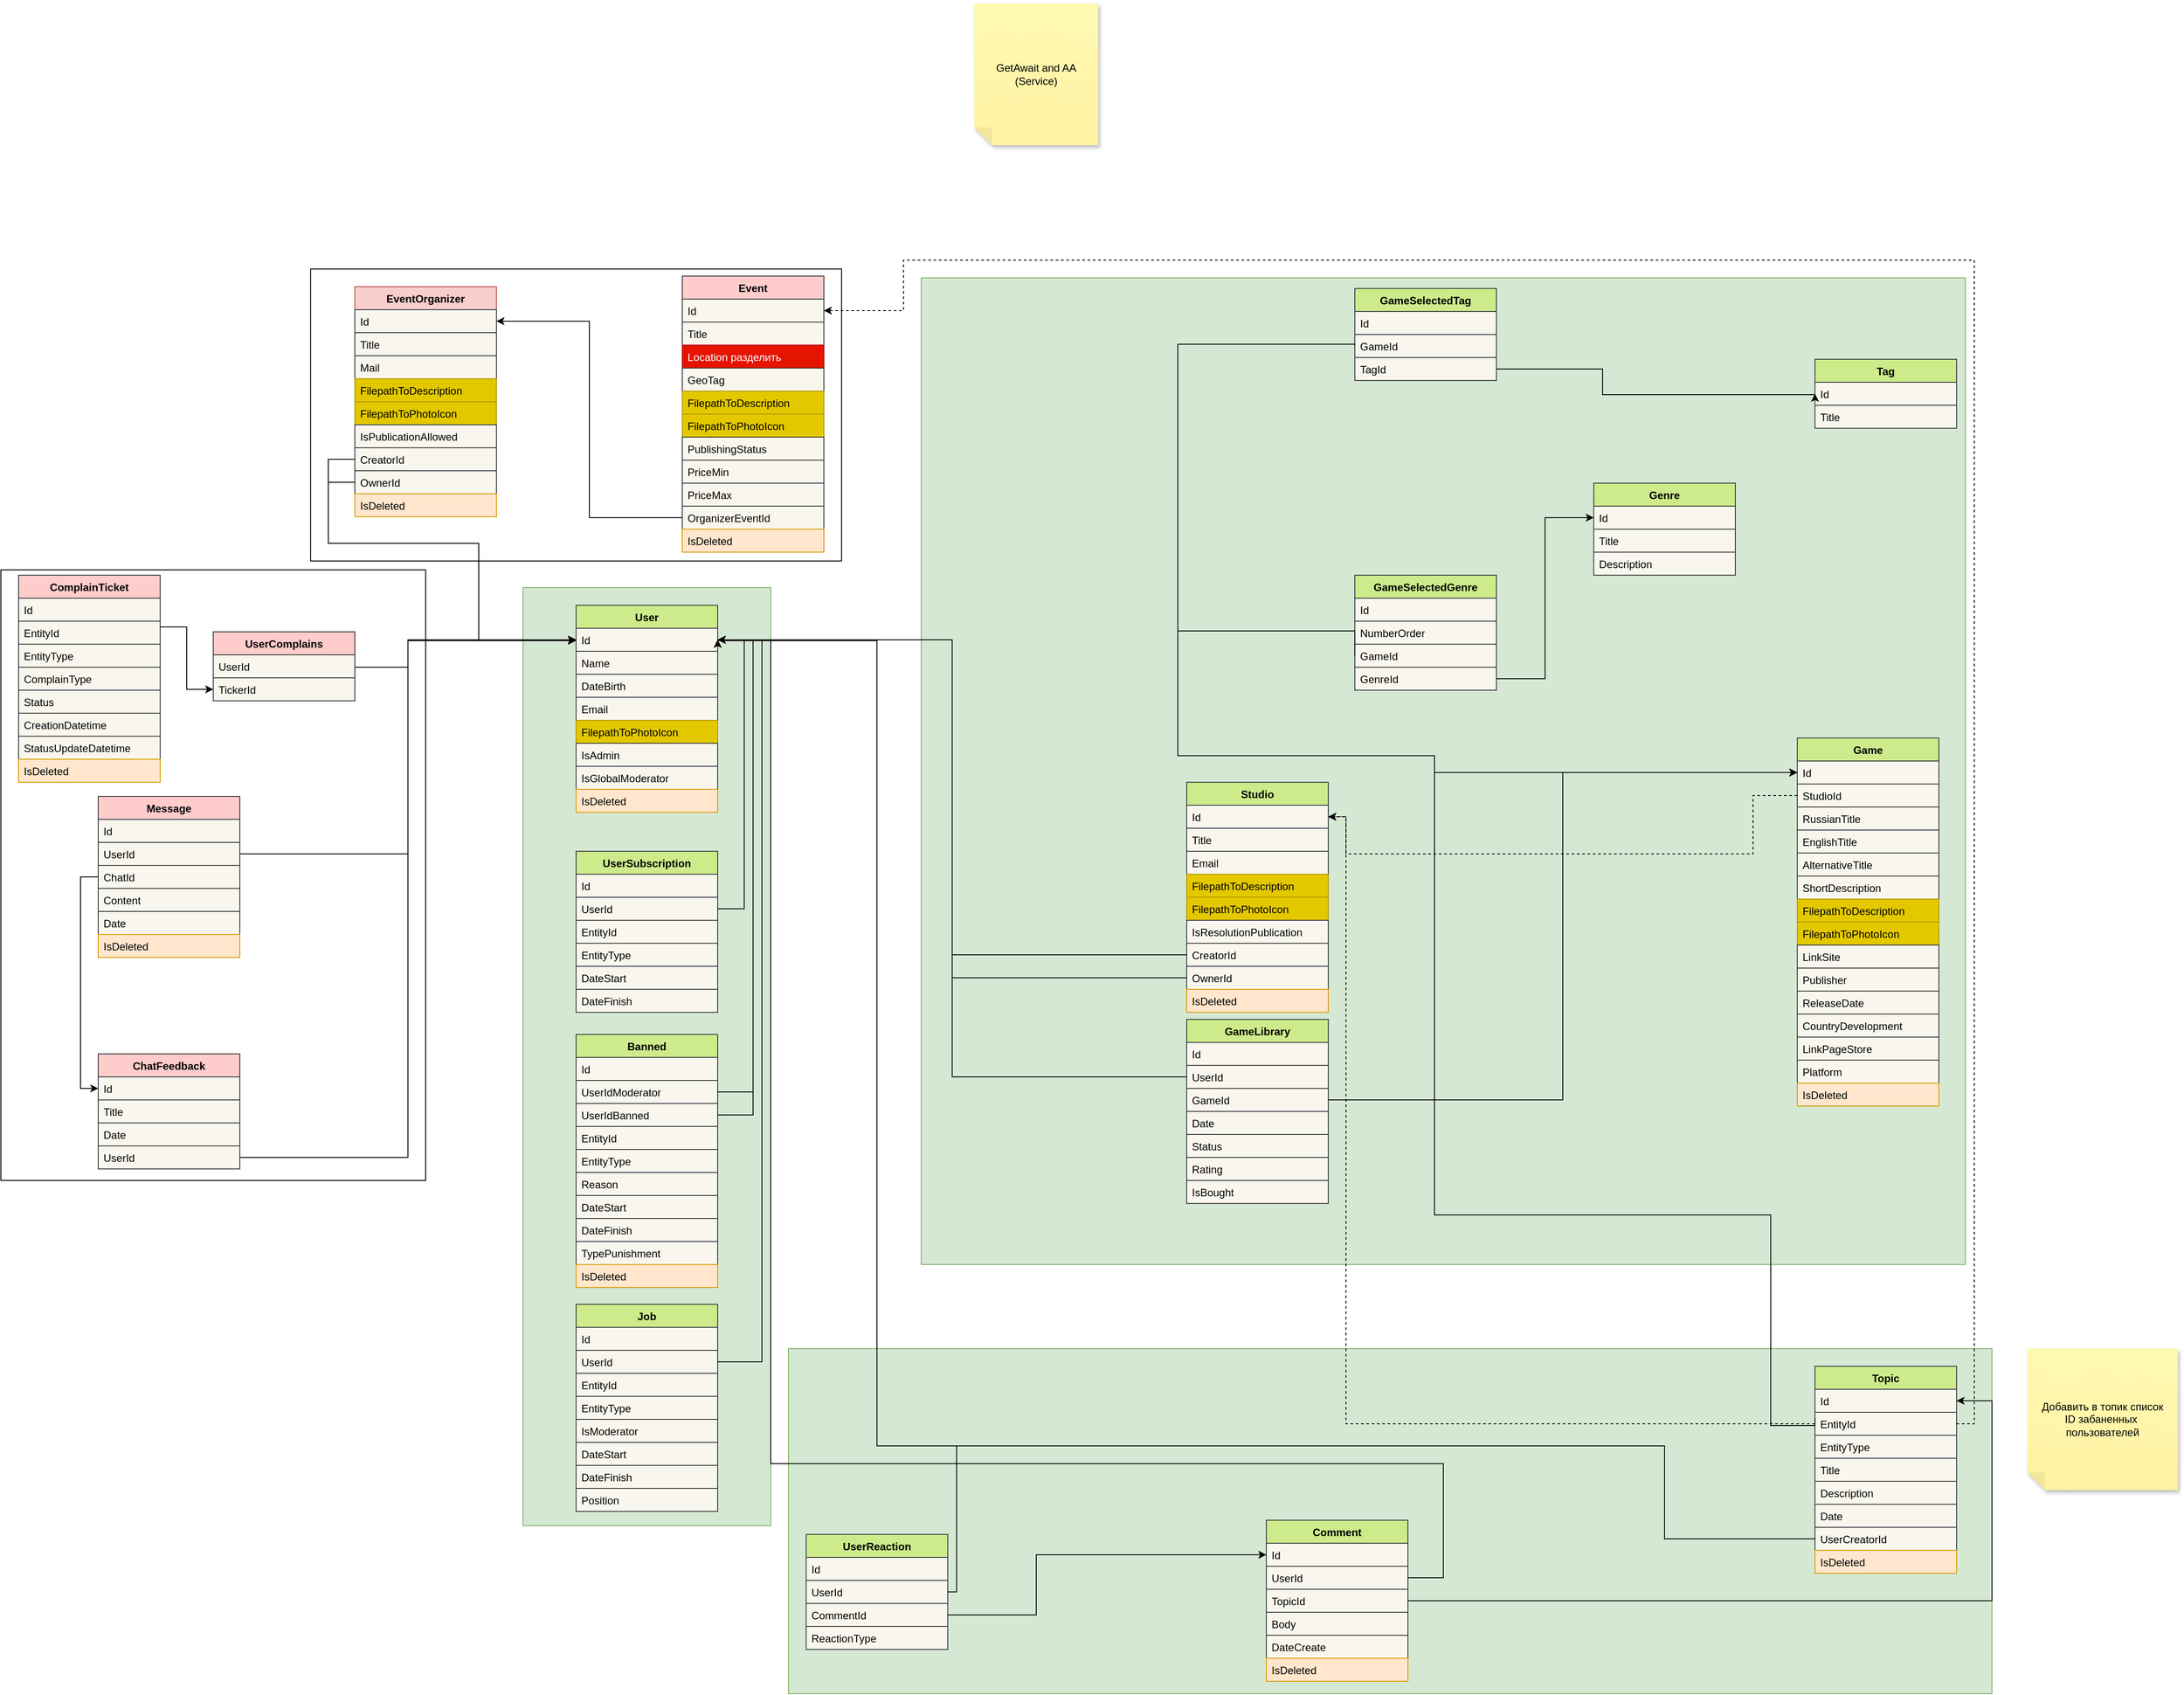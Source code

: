 <mxfile version="26.0.15" pages="2">
  <diagram name="DataBase" id="a_ra0T0KaJDf7tyuzf6U">
    <mxGraphModel dx="2567" dy="2217" grid="1" gridSize="10" guides="1" tooltips="1" connect="1" arrows="1" fold="1" page="1" pageScale="1" pageWidth="827" pageHeight="1169" math="0" shadow="0">
      <root>
        <mxCell id="WIyWlLk6GJQsqaUBKTNV-0" />
        <mxCell id="WIyWlLk6GJQsqaUBKTNV-1" parent="WIyWlLk6GJQsqaUBKTNV-0" />
        <mxCell id="7iFikXyJWSrzcoth82_9-17" value="" style="rounded=0;whiteSpace=wrap;html=1;" parent="WIyWlLk6GJQsqaUBKTNV-1" vertex="1">
          <mxGeometry x="-260" y="-540" width="600" height="330" as="geometry" />
        </mxCell>
        <mxCell id="7iFikXyJWSrzcoth82_9-16" value="" style="rounded=0;whiteSpace=wrap;html=1;" parent="WIyWlLk6GJQsqaUBKTNV-1" vertex="1">
          <mxGeometry x="-610" y="-200" width="480" height="690" as="geometry" />
        </mxCell>
        <mxCell id="7iFikXyJWSrzcoth82_9-14" value="" style="rounded=0;whiteSpace=wrap;html=1;fillColor=#d5e8d4;strokeColor=#82b366;" parent="WIyWlLk6GJQsqaUBKTNV-1" vertex="1">
          <mxGeometry x="280" y="680" width="1360" height="390" as="geometry" />
        </mxCell>
        <mxCell id="7iFikXyJWSrzcoth82_9-4" value="" style="rounded=0;whiteSpace=wrap;html=1;fillColor=#d5e8d4;strokeColor=#82b366;" parent="WIyWlLk6GJQsqaUBKTNV-1" vertex="1">
          <mxGeometry x="430" y="-530" width="1180" height="1115" as="geometry" />
        </mxCell>
        <mxCell id="7iFikXyJWSrzcoth82_9-3" value="" style="rounded=0;whiteSpace=wrap;html=1;fillColor=#d5e8d4;strokeColor=#82b366;" parent="WIyWlLk6GJQsqaUBKTNV-1" vertex="1">
          <mxGeometry x="-20" y="-180" width="280" height="1060" as="geometry" />
        </mxCell>
        <mxCell id="nKGyPX4ASxlISmnh6Zmo-0" value="User" style="swimlane;fontStyle=1;align=center;verticalAlign=top;childLayout=stackLayout;horizontal=1;startSize=26;horizontalStack=0;resizeParent=1;resizeParentMax=0;resizeLast=0;collapsible=1;marginBottom=0;whiteSpace=wrap;html=1;fillColor=#cdeb8b;strokeColor=#36393d;gradientColor=none;" parent="WIyWlLk6GJQsqaUBKTNV-1" vertex="1">
          <mxGeometry x="40" y="-160" width="160" height="234" as="geometry">
            <mxRectangle x="40" y="40" width="70" height="30" as="alternateBounds" />
          </mxGeometry>
        </mxCell>
        <mxCell id="nKGyPX4ASxlISmnh6Zmo-1" value="Id" style="text;strokeColor=#36393d;fillColor=#f9f7ed;align=left;verticalAlign=top;spacingLeft=4;spacingRight=4;overflow=hidden;rotatable=0;points=[[0,0.5],[1,0.5]];portConstraint=eastwest;whiteSpace=wrap;html=1;" parent="nKGyPX4ASxlISmnh6Zmo-0" vertex="1">
          <mxGeometry y="26" width="160" height="26" as="geometry" />
        </mxCell>
        <mxCell id="nKGyPX4ASxlISmnh6Zmo-14" value="Name" style="text;strokeColor=#36393d;fillColor=#f9f7ed;align=left;verticalAlign=top;spacingLeft=4;spacingRight=4;overflow=hidden;rotatable=0;points=[[0,0.5],[1,0.5]];portConstraint=eastwest;whiteSpace=wrap;html=1;" parent="nKGyPX4ASxlISmnh6Zmo-0" vertex="1">
          <mxGeometry y="52" width="160" height="26" as="geometry" />
        </mxCell>
        <mxCell id="nKGyPX4ASxlISmnh6Zmo-15" value="DateBirth" style="text;strokeColor=#36393d;fillColor=#f9f7ed;align=left;verticalAlign=top;spacingLeft=4;spacingRight=4;overflow=hidden;rotatable=0;points=[[0,0.5],[1,0.5]];portConstraint=eastwest;whiteSpace=wrap;html=1;" parent="nKGyPX4ASxlISmnh6Zmo-0" vertex="1">
          <mxGeometry y="78" width="160" height="26" as="geometry" />
        </mxCell>
        <mxCell id="nKGyPX4ASxlISmnh6Zmo-16" value="Email" style="text;strokeColor=#36393d;fillColor=#f9f7ed;align=left;verticalAlign=top;spacingLeft=4;spacingRight=4;overflow=hidden;rotatable=0;points=[[0,0.5],[1,0.5]];portConstraint=eastwest;whiteSpace=wrap;html=1;" parent="nKGyPX4ASxlISmnh6Zmo-0" vertex="1">
          <mxGeometry y="104" width="160" height="26" as="geometry" />
        </mxCell>
        <mxCell id="nKGyPX4ASxlISmnh6Zmo-18" value="FilepathToPhotoIcon" style="text;strokeColor=#B09500;fillColor=#e3c800;align=left;verticalAlign=top;spacingLeft=4;spacingRight=4;overflow=hidden;rotatable=0;points=[[0,0.5],[1,0.5]];portConstraint=eastwest;whiteSpace=wrap;html=1;fontColor=#000000;" parent="nKGyPX4ASxlISmnh6Zmo-0" vertex="1">
          <mxGeometry y="130" width="160" height="26" as="geometry" />
        </mxCell>
        <mxCell id="dojBHBX5MIkKL279Omlx-9" value="IsAdmin" style="text;strokeColor=#36393d;fillColor=#f9f7ed;align=left;verticalAlign=top;spacingLeft=4;spacingRight=4;overflow=hidden;rotatable=0;points=[[0,0.5],[1,0.5]];portConstraint=eastwest;whiteSpace=wrap;html=1;" parent="nKGyPX4ASxlISmnh6Zmo-0" vertex="1">
          <mxGeometry y="156" width="160" height="26" as="geometry" />
        </mxCell>
        <mxCell id="dojBHBX5MIkKL279Omlx-8" value="IsGlobalModerator" style="text;strokeColor=#36393d;fillColor=#f9f7ed;align=left;verticalAlign=top;spacingLeft=4;spacingRight=4;overflow=hidden;rotatable=0;points=[[0,0.5],[1,0.5]];portConstraint=eastwest;whiteSpace=wrap;html=1;" parent="nKGyPX4ASxlISmnh6Zmo-0" vertex="1">
          <mxGeometry y="182" width="160" height="26" as="geometry" />
        </mxCell>
        <mxCell id="5ixUm8-LAdZKDqvqDkB8-1" value="IsDeleted" style="text;strokeColor=#d79b00;fillColor=#ffe6cc;align=left;verticalAlign=top;spacingLeft=4;spacingRight=4;overflow=hidden;rotatable=0;points=[[0,0.5],[1,0.5]];portConstraint=eastwest;whiteSpace=wrap;html=1;" parent="nKGyPX4ASxlISmnh6Zmo-0" vertex="1">
          <mxGeometry y="208" width="160" height="26" as="geometry" />
        </mxCell>
        <mxCell id="nKGyPX4ASxlISmnh6Zmo-35" value="Studio" style="swimlane;fontStyle=1;align=center;verticalAlign=top;childLayout=stackLayout;horizontal=1;startSize=26;horizontalStack=0;resizeParent=1;resizeParentMax=0;resizeLast=0;collapsible=1;marginBottom=0;whiteSpace=wrap;html=1;fillColor=#cdeb8b;strokeColor=#36393d;" parent="WIyWlLk6GJQsqaUBKTNV-1" vertex="1">
          <mxGeometry x="730" y="40" width="160" height="260" as="geometry">
            <mxRectangle x="240" y="40" width="70" height="30" as="alternateBounds" />
          </mxGeometry>
        </mxCell>
        <mxCell id="nKGyPX4ASxlISmnh6Zmo-36" value="Id" style="text;strokeColor=#36393d;fillColor=#f9f7ed;align=left;verticalAlign=top;spacingLeft=4;spacingRight=4;overflow=hidden;rotatable=0;points=[[0,0.5],[1,0.5]];portConstraint=eastwest;whiteSpace=wrap;html=1;" parent="nKGyPX4ASxlISmnh6Zmo-35" vertex="1">
          <mxGeometry y="26" width="160" height="26" as="geometry" />
        </mxCell>
        <mxCell id="nKGyPX4ASxlISmnh6Zmo-37" value="Title" style="text;strokeColor=#36393d;fillColor=#f9f7ed;align=left;verticalAlign=top;spacingLeft=4;spacingRight=4;overflow=hidden;rotatable=0;points=[[0,0.5],[1,0.5]];portConstraint=eastwest;whiteSpace=wrap;html=1;" parent="nKGyPX4ASxlISmnh6Zmo-35" vertex="1">
          <mxGeometry y="52" width="160" height="26" as="geometry" />
        </mxCell>
        <mxCell id="nKGyPX4ASxlISmnh6Zmo-39" value="Email" style="text;strokeColor=#36393d;fillColor=#f9f7ed;align=left;verticalAlign=top;spacingLeft=4;spacingRight=4;overflow=hidden;rotatable=0;points=[[0,0.5],[1,0.5]];portConstraint=eastwest;whiteSpace=wrap;html=1;" parent="nKGyPX4ASxlISmnh6Zmo-35" vertex="1">
          <mxGeometry y="78" width="160" height="26" as="geometry" />
        </mxCell>
        <mxCell id="nKGyPX4ASxlISmnh6Zmo-40" value="FilepathToDescription" style="text;strokeColor=#B09500;fillColor=#e3c800;align=left;verticalAlign=top;spacingLeft=4;spacingRight=4;overflow=hidden;rotatable=0;points=[[0,0.5],[1,0.5]];portConstraint=eastwest;whiteSpace=wrap;html=1;fontColor=#000000;" parent="nKGyPX4ASxlISmnh6Zmo-35" vertex="1">
          <mxGeometry y="104" width="160" height="26" as="geometry" />
        </mxCell>
        <mxCell id="nKGyPX4ASxlISmnh6Zmo-41" value="FilepathToPhotoIcon" style="text;strokeColor=#B09500;fillColor=#e3c800;align=left;verticalAlign=top;spacingLeft=4;spacingRight=4;overflow=hidden;rotatable=0;points=[[0,0.5],[1,0.5]];portConstraint=eastwest;whiteSpace=wrap;html=1;fontColor=#000000;" parent="nKGyPX4ASxlISmnh6Zmo-35" vertex="1">
          <mxGeometry y="130" width="160" height="26" as="geometry" />
        </mxCell>
        <mxCell id="nKGyPX4ASxlISmnh6Zmo-43" value="IsResolutionPublication" style="text;strokeColor=#36393d;fillColor=#f9f7ed;align=left;verticalAlign=top;spacingLeft=4;spacingRight=4;overflow=hidden;rotatable=0;points=[[0,0.5],[1,0.5]];portConstraint=eastwest;whiteSpace=wrap;html=1;" parent="nKGyPX4ASxlISmnh6Zmo-35" vertex="1">
          <mxGeometry y="156" width="160" height="26" as="geometry" />
        </mxCell>
        <mxCell id="dojBHBX5MIkKL279Omlx-22" value="CreatorId" style="text;strokeColor=#36393d;fillColor=#f9f7ed;align=left;verticalAlign=top;spacingLeft=4;spacingRight=4;overflow=hidden;rotatable=0;points=[[0,0.5],[1,0.5]];portConstraint=eastwest;whiteSpace=wrap;html=1;" parent="nKGyPX4ASxlISmnh6Zmo-35" vertex="1">
          <mxGeometry y="182" width="160" height="26" as="geometry" />
        </mxCell>
        <mxCell id="dojBHBX5MIkKL279Omlx-23" value="OwnerId" style="text;strokeColor=#36393d;fillColor=#f9f7ed;align=left;verticalAlign=top;spacingLeft=4;spacingRight=4;overflow=hidden;rotatable=0;points=[[0,0.5],[1,0.5]];portConstraint=eastwest;whiteSpace=wrap;html=1;" parent="nKGyPX4ASxlISmnh6Zmo-35" vertex="1">
          <mxGeometry y="208" width="160" height="26" as="geometry" />
        </mxCell>
        <mxCell id="UPt0Znn9ARFRzkrq9OkA-2" value="IsDeleted" style="text;strokeColor=#d79b00;fillColor=#ffe6cc;align=left;verticalAlign=top;spacingLeft=4;spacingRight=4;overflow=hidden;rotatable=0;points=[[0,0.5],[1,0.5]];portConstraint=eastwest;whiteSpace=wrap;html=1;" parent="nKGyPX4ASxlISmnh6Zmo-35" vertex="1">
          <mxGeometry y="234" width="160" height="26" as="geometry" />
        </mxCell>
        <mxCell id="nKGyPX4ASxlISmnh6Zmo-62" value="Game" style="swimlane;fontStyle=1;align=center;verticalAlign=top;childLayout=stackLayout;horizontal=1;startSize=26;horizontalStack=0;resizeParent=1;resizeParentMax=0;resizeLast=0;collapsible=1;marginBottom=0;whiteSpace=wrap;html=1;fillColor=#cdeb8b;strokeColor=#36393d;" parent="WIyWlLk6GJQsqaUBKTNV-1" vertex="1">
          <mxGeometry x="1420" y="-10" width="160" height="416" as="geometry">
            <mxRectangle x="1161" y="40" width="70" height="30" as="alternateBounds" />
          </mxGeometry>
        </mxCell>
        <mxCell id="nKGyPX4ASxlISmnh6Zmo-63" value="Id" style="text;strokeColor=#36393d;fillColor=#f9f7ed;align=left;verticalAlign=top;spacingLeft=4;spacingRight=4;overflow=hidden;rotatable=0;points=[[0,0.5],[1,0.5]];portConstraint=eastwest;whiteSpace=wrap;html=1;" parent="nKGyPX4ASxlISmnh6Zmo-62" vertex="1">
          <mxGeometry y="26" width="160" height="26" as="geometry" />
        </mxCell>
        <mxCell id="dojBHBX5MIkKL279Omlx-4" value="StudioId" style="text;strokeColor=#36393d;fillColor=#f9f7ed;align=left;verticalAlign=top;spacingLeft=4;spacingRight=4;overflow=hidden;rotatable=0;points=[[0,0.5],[1,0.5]];portConstraint=eastwest;whiteSpace=wrap;html=1;" parent="nKGyPX4ASxlISmnh6Zmo-62" vertex="1">
          <mxGeometry y="52" width="160" height="26" as="geometry" />
        </mxCell>
        <mxCell id="dojBHBX5MIkKL279Omlx-36" value="RussianTitle" style="text;strokeColor=#36393d;fillColor=#f9f7ed;align=left;verticalAlign=top;spacingLeft=4;spacingRight=4;overflow=hidden;rotatable=0;points=[[0,0.5],[1,0.5]];portConstraint=eastwest;whiteSpace=wrap;html=1;" parent="nKGyPX4ASxlISmnh6Zmo-62" vertex="1">
          <mxGeometry y="78" width="160" height="26" as="geometry" />
        </mxCell>
        <mxCell id="dojBHBX5MIkKL279Omlx-37" value="EnglishTitle" style="text;strokeColor=#36393d;fillColor=#f9f7ed;align=left;verticalAlign=top;spacingLeft=4;spacingRight=4;overflow=hidden;rotatable=0;points=[[0,0.5],[1,0.5]];portConstraint=eastwest;whiteSpace=wrap;html=1;" parent="nKGyPX4ASxlISmnh6Zmo-62" vertex="1">
          <mxGeometry y="104" width="160" height="26" as="geometry" />
        </mxCell>
        <mxCell id="WFPAdJjWtMCuMqEFhjVJ-0" value="AlternativeTitle" style="text;strokeColor=#36393d;fillColor=#f9f7ed;align=left;verticalAlign=top;spacingLeft=4;spacingRight=4;overflow=hidden;rotatable=0;points=[[0,0.5],[1,0.5]];portConstraint=eastwest;whiteSpace=wrap;html=1;" parent="nKGyPX4ASxlISmnh6Zmo-62" vertex="1">
          <mxGeometry y="130" width="160" height="26" as="geometry" />
        </mxCell>
        <mxCell id="5ixUm8-LAdZKDqvqDkB8-0" value="ShortDescription" style="text;strokeColor=#36393d;fillColor=#f9f7ed;align=left;verticalAlign=top;spacingLeft=4;spacingRight=4;overflow=hidden;rotatable=0;points=[[0,0.5],[1,0.5]];portConstraint=eastwest;whiteSpace=wrap;html=1;" parent="nKGyPX4ASxlISmnh6Zmo-62" vertex="1">
          <mxGeometry y="156" width="160" height="26" as="geometry" />
        </mxCell>
        <mxCell id="nKGyPX4ASxlISmnh6Zmo-66" value="FilepathToDescription" style="text;strokeColor=#B09500;fillColor=#e3c800;align=left;verticalAlign=top;spacingLeft=4;spacingRight=4;overflow=hidden;rotatable=0;points=[[0,0.5],[1,0.5]];portConstraint=eastwest;whiteSpace=wrap;html=1;fontColor=#000000;" parent="nKGyPX4ASxlISmnh6Zmo-62" vertex="1">
          <mxGeometry y="182" width="160" height="26" as="geometry" />
        </mxCell>
        <mxCell id="nKGyPX4ASxlISmnh6Zmo-67" value="FilepathToPhotoIcon" style="text;strokeColor=#B09500;fillColor=#e3c800;align=left;verticalAlign=top;spacingLeft=4;spacingRight=4;overflow=hidden;rotatable=0;points=[[0,0.5],[1,0.5]];portConstraint=eastwest;whiteSpace=wrap;html=1;fontColor=#000000;" parent="nKGyPX4ASxlISmnh6Zmo-62" vertex="1">
          <mxGeometry y="208" width="160" height="26" as="geometry" />
        </mxCell>
        <mxCell id="dojBHBX5MIkKL279Omlx-29" value="LinkSite" style="text;strokeColor=#36393d;fillColor=#f9f7ed;align=left;verticalAlign=top;spacingLeft=4;spacingRight=4;overflow=hidden;rotatable=0;points=[[0,0.5],[1,0.5]];portConstraint=eastwest;whiteSpace=wrap;html=1;" parent="nKGyPX4ASxlISmnh6Zmo-62" vertex="1">
          <mxGeometry y="234" width="160" height="26" as="geometry" />
        </mxCell>
        <mxCell id="dojBHBX5MIkKL279Omlx-30" value="Publisher" style="text;align=left;verticalAlign=top;spacingLeft=4;spacingRight=4;overflow=hidden;rotatable=0;points=[[0,0.5],[1,0.5]];portConstraint=eastwest;whiteSpace=wrap;html=1;fillColor=#f9f7ed;strokeColor=#36393d;" parent="nKGyPX4ASxlISmnh6Zmo-62" vertex="1">
          <mxGeometry y="260" width="160" height="26" as="geometry" />
        </mxCell>
        <mxCell id="dojBHBX5MIkKL279Omlx-31" value="ReleaseDate" style="text;strokeColor=#36393d;fillColor=#f9f7ed;align=left;verticalAlign=top;spacingLeft=4;spacingRight=4;overflow=hidden;rotatable=0;points=[[0,0.5],[1,0.5]];portConstraint=eastwest;whiteSpace=wrap;html=1;" parent="nKGyPX4ASxlISmnh6Zmo-62" vertex="1">
          <mxGeometry y="286" width="160" height="26" as="geometry" />
        </mxCell>
        <mxCell id="dojBHBX5MIkKL279Omlx-32" value="CountryDevelopment" style="text;strokeColor=#36393d;fillColor=#f9f7ed;align=left;verticalAlign=top;spacingLeft=4;spacingRight=4;overflow=hidden;rotatable=0;points=[[0,0.5],[1,0.5]];portConstraint=eastwest;whiteSpace=wrap;html=1;" parent="nKGyPX4ASxlISmnh6Zmo-62" vertex="1">
          <mxGeometry y="312" width="160" height="26" as="geometry" />
        </mxCell>
        <mxCell id="dojBHBX5MIkKL279Omlx-35" value="LinkPageStore" style="text;strokeColor=#36393d;fillColor=#f9f7ed;align=left;verticalAlign=top;spacingLeft=4;spacingRight=4;overflow=hidden;rotatable=0;points=[[0,0.5],[1,0.5]];portConstraint=eastwest;whiteSpace=wrap;html=1;" parent="nKGyPX4ASxlISmnh6Zmo-62" vertex="1">
          <mxGeometry y="338" width="160" height="26" as="geometry" />
        </mxCell>
        <mxCell id="f0OqDbHzdvRGEXpzsvza-0" value="Platform" style="text;strokeColor=#36393d;fillColor=#f9f7ed;align=left;verticalAlign=top;spacingLeft=4;spacingRight=4;overflow=hidden;rotatable=0;points=[[0,0.5],[1,0.5]];portConstraint=eastwest;whiteSpace=wrap;html=1;" parent="nKGyPX4ASxlISmnh6Zmo-62" vertex="1">
          <mxGeometry y="364" width="160" height="26" as="geometry" />
        </mxCell>
        <mxCell id="UPt0Znn9ARFRzkrq9OkA-3" value="IsDeleted" style="text;strokeColor=#d79b00;fillColor=#ffe6cc;align=left;verticalAlign=top;spacingLeft=4;spacingRight=4;overflow=hidden;rotatable=0;points=[[0,0.5],[1,0.5]];portConstraint=eastwest;whiteSpace=wrap;html=1;" parent="nKGyPX4ASxlISmnh6Zmo-62" vertex="1">
          <mxGeometry y="390" width="160" height="26" as="geometry" />
        </mxCell>
        <mxCell id="EjE8TeDdayBWRs2ALZXG-3" value="Genre" style="swimlane;fontStyle=1;align=center;verticalAlign=top;childLayout=stackLayout;horizontal=1;startSize=26;horizontalStack=0;resizeParent=1;resizeParentMax=0;resizeLast=0;collapsible=1;marginBottom=0;whiteSpace=wrap;html=1;fillColor=#cdeb8b;strokeColor=#36393d;" parent="WIyWlLk6GJQsqaUBKTNV-1" vertex="1">
          <mxGeometry x="1190" y="-298" width="160" height="104" as="geometry">
            <mxRectangle x="1340" y="-310" width="70" height="30" as="alternateBounds" />
          </mxGeometry>
        </mxCell>
        <mxCell id="EjE8TeDdayBWRs2ALZXG-4" value="Id" style="text;strokeColor=#36393d;fillColor=#f9f7ed;align=left;verticalAlign=top;spacingLeft=4;spacingRight=4;overflow=hidden;rotatable=0;points=[[0,0.5],[1,0.5]];portConstraint=eastwest;whiteSpace=wrap;html=1;" parent="EjE8TeDdayBWRs2ALZXG-3" vertex="1">
          <mxGeometry y="26" width="160" height="26" as="geometry" />
        </mxCell>
        <mxCell id="EjE8TeDdayBWRs2ALZXG-5" value="Title" style="text;strokeColor=#36393d;fillColor=#f9f7ed;align=left;verticalAlign=top;spacingLeft=4;spacingRight=4;overflow=hidden;rotatable=0;points=[[0,0.5],[1,0.5]];portConstraint=eastwest;whiteSpace=wrap;html=1;" parent="EjE8TeDdayBWRs2ALZXG-3" vertex="1">
          <mxGeometry y="52" width="160" height="26" as="geometry" />
        </mxCell>
        <mxCell id="EjE8TeDdayBWRs2ALZXG-6" value="Description" style="text;strokeColor=#36393d;fillColor=#f9f7ed;align=left;verticalAlign=top;spacingLeft=4;spacingRight=4;overflow=hidden;rotatable=0;points=[[0,0.5],[1,0.5]];portConstraint=eastwest;whiteSpace=wrap;html=1;" parent="EjE8TeDdayBWRs2ALZXG-3" vertex="1">
          <mxGeometry y="78" width="160" height="26" as="geometry" />
        </mxCell>
        <mxCell id="EjE8TeDdayBWRs2ALZXG-19" value="Tag" style="swimlane;fontStyle=1;align=center;verticalAlign=top;childLayout=stackLayout;horizontal=1;startSize=26;horizontalStack=0;resizeParent=1;resizeParentMax=0;resizeLast=0;collapsible=1;marginBottom=0;whiteSpace=wrap;html=1;fillColor=#cdeb8b;strokeColor=#36393d;" parent="WIyWlLk6GJQsqaUBKTNV-1" vertex="1">
          <mxGeometry x="1440" y="-438" width="160" height="78" as="geometry">
            <mxRectangle x="1240" y="270" width="70" height="30" as="alternateBounds" />
          </mxGeometry>
        </mxCell>
        <mxCell id="EjE8TeDdayBWRs2ALZXG-20" value="Id" style="text;strokeColor=#36393d;fillColor=#f9f7ed;align=left;verticalAlign=top;spacingLeft=4;spacingRight=4;overflow=hidden;rotatable=0;points=[[0,0.5],[1,0.5]];portConstraint=eastwest;whiteSpace=wrap;html=1;" parent="EjE8TeDdayBWRs2ALZXG-19" vertex="1">
          <mxGeometry y="26" width="160" height="26" as="geometry" />
        </mxCell>
        <mxCell id="EjE8TeDdayBWRs2ALZXG-21" value="Title" style="text;strokeColor=#36393d;fillColor=#f9f7ed;align=left;verticalAlign=top;spacingLeft=4;spacingRight=4;overflow=hidden;rotatable=0;points=[[0,0.5],[1,0.5]];portConstraint=eastwest;whiteSpace=wrap;html=1;" parent="EjE8TeDdayBWRs2ALZXG-19" vertex="1">
          <mxGeometry y="52" width="160" height="26" as="geometry" />
        </mxCell>
        <mxCell id="EjE8TeDdayBWRs2ALZXG-47" value="Comment" style="swimlane;fontStyle=1;align=center;verticalAlign=top;childLayout=stackLayout;horizontal=1;startSize=26;horizontalStack=0;resizeParent=1;resizeParentMax=0;resizeLast=0;collapsible=1;marginBottom=0;whiteSpace=wrap;html=1;fillColor=#cdeb8b;strokeColor=#36393d;" parent="WIyWlLk6GJQsqaUBKTNV-1" vertex="1">
          <mxGeometry x="820" y="874" width="160" height="182" as="geometry">
            <mxRectangle x="120" y="80" width="70" height="30" as="alternateBounds" />
          </mxGeometry>
        </mxCell>
        <mxCell id="EjE8TeDdayBWRs2ALZXG-48" value="Id" style="text;strokeColor=#36393d;fillColor=#f9f7ed;align=left;verticalAlign=top;spacingLeft=4;spacingRight=4;overflow=hidden;rotatable=0;points=[[0,0.5],[1,0.5]];portConstraint=eastwest;whiteSpace=wrap;html=1;" parent="EjE8TeDdayBWRs2ALZXG-47" vertex="1">
          <mxGeometry y="26" width="160" height="26" as="geometry" />
        </mxCell>
        <mxCell id="EjE8TeDdayBWRs2ALZXG-55" value="UserId" style="text;strokeColor=#36393d;fillColor=#f9f7ed;align=left;verticalAlign=top;spacingLeft=4;spacingRight=4;overflow=hidden;rotatable=0;points=[[0,0.5],[1,0.5]];portConstraint=eastwest;whiteSpace=wrap;html=1;" parent="EjE8TeDdayBWRs2ALZXG-47" vertex="1">
          <mxGeometry y="52" width="160" height="26" as="geometry" />
        </mxCell>
        <mxCell id="EjE8TeDdayBWRs2ALZXG-57" value="TopicId" style="text;strokeColor=#36393d;fillColor=#f9f7ed;align=left;verticalAlign=top;spacingLeft=4;spacingRight=4;overflow=hidden;rotatable=0;points=[[0,0.5],[1,0.5]];portConstraint=eastwest;whiteSpace=wrap;html=1;" parent="EjE8TeDdayBWRs2ALZXG-47" vertex="1">
          <mxGeometry y="78" width="160" height="26" as="geometry" />
        </mxCell>
        <mxCell id="5ixUm8-LAdZKDqvqDkB8-17" value="Body" style="text;strokeColor=#36393d;fillColor=#f9f7ed;align=left;verticalAlign=top;spacingLeft=4;spacingRight=4;overflow=hidden;rotatable=0;points=[[0,0.5],[1,0.5]];portConstraint=eastwest;whiteSpace=wrap;html=1;" parent="EjE8TeDdayBWRs2ALZXG-47" vertex="1">
          <mxGeometry y="104" width="160" height="26" as="geometry" />
        </mxCell>
        <mxCell id="EjE8TeDdayBWRs2ALZXG-54" value="DateCreate" style="text;strokeColor=#36393d;fillColor=#f9f7ed;align=left;verticalAlign=top;spacingLeft=4;spacingRight=4;overflow=hidden;rotatable=0;points=[[0,0.5],[1,0.5]];portConstraint=eastwest;whiteSpace=wrap;html=1;" parent="EjE8TeDdayBWRs2ALZXG-47" vertex="1">
          <mxGeometry y="130" width="160" height="26" as="geometry" />
        </mxCell>
        <mxCell id="5ixUm8-LAdZKDqvqDkB8-5" value="IsDeleted" style="text;strokeColor=#d79b00;fillColor=#ffe6cc;align=left;verticalAlign=top;spacingLeft=4;spacingRight=4;overflow=hidden;rotatable=0;points=[[0,0.5],[1,0.5]];portConstraint=eastwest;whiteSpace=wrap;html=1;" parent="EjE8TeDdayBWRs2ALZXG-47" vertex="1">
          <mxGeometry y="156" width="160" height="26" as="geometry" />
        </mxCell>
        <mxCell id="EjE8TeDdayBWRs2ALZXG-60" value="Topic" style="swimlane;fontStyle=1;align=center;verticalAlign=top;childLayout=stackLayout;horizontal=1;startSize=26;horizontalStack=0;resizeParent=1;resizeParentMax=0;resizeLast=0;collapsible=1;marginBottom=0;whiteSpace=wrap;html=1;fillColor=#cdeb8b;strokeColor=#36393d;" parent="WIyWlLk6GJQsqaUBKTNV-1" vertex="1">
          <mxGeometry x="1440" y="700" width="160" height="234" as="geometry">
            <mxRectangle x="120" y="80" width="70" height="30" as="alternateBounds" />
          </mxGeometry>
        </mxCell>
        <mxCell id="EjE8TeDdayBWRs2ALZXG-61" value="Id" style="text;strokeColor=#36393d;fillColor=#f9f7ed;align=left;verticalAlign=top;spacingLeft=4;spacingRight=4;overflow=hidden;rotatable=0;points=[[0,0.5],[1,0.5]];portConstraint=eastwest;whiteSpace=wrap;html=1;" parent="EjE8TeDdayBWRs2ALZXG-60" vertex="1">
          <mxGeometry y="26" width="160" height="26" as="geometry" />
        </mxCell>
        <mxCell id="dojBHBX5MIkKL279Omlx-12" value="EntityId" style="text;strokeColor=#36393d;fillColor=#f9f7ed;align=left;verticalAlign=top;spacingLeft=4;spacingRight=4;overflow=hidden;rotatable=0;points=[[0,0.5],[1,0.5]];portConstraint=eastwest;whiteSpace=wrap;html=1;" parent="EjE8TeDdayBWRs2ALZXG-60" vertex="1">
          <mxGeometry y="52" width="160" height="26" as="geometry" />
        </mxCell>
        <mxCell id="dojBHBX5MIkKL279Omlx-11" value="EntityType" style="text;strokeColor=#36393d;fillColor=#f9f7ed;align=left;verticalAlign=top;spacingLeft=4;spacingRight=4;overflow=hidden;rotatable=0;points=[[0,0.5],[1,0.5]];portConstraint=eastwest;whiteSpace=wrap;html=1;" parent="EjE8TeDdayBWRs2ALZXG-60" vertex="1">
          <mxGeometry y="78" width="160" height="26" as="geometry" />
        </mxCell>
        <mxCell id="EjE8TeDdayBWRs2ALZXG-63" value="Title" style="text;strokeColor=#36393d;fillColor=#f9f7ed;align=left;verticalAlign=top;spacingLeft=4;spacingRight=4;overflow=hidden;rotatable=0;points=[[0,0.5],[1,0.5]];portConstraint=eastwest;whiteSpace=wrap;html=1;" parent="EjE8TeDdayBWRs2ALZXG-60" vertex="1">
          <mxGeometry y="104" width="160" height="26" as="geometry" />
        </mxCell>
        <mxCell id="5ixUm8-LAdZKDqvqDkB8-18" value="Description" style="text;strokeColor=#36393d;fillColor=#f9f7ed;align=left;verticalAlign=top;spacingLeft=4;spacingRight=4;overflow=hidden;rotatable=0;points=[[0,0.5],[1,0.5]];portConstraint=eastwest;whiteSpace=wrap;html=1;" parent="EjE8TeDdayBWRs2ALZXG-60" vertex="1">
          <mxGeometry y="130" width="160" height="26" as="geometry" />
        </mxCell>
        <mxCell id="EjE8TeDdayBWRs2ALZXG-62" value="Date" style="text;strokeColor=#36393d;fillColor=#f9f7ed;align=left;verticalAlign=top;spacingLeft=4;spacingRight=4;overflow=hidden;rotatable=0;points=[[0,0.5],[1,0.5]];portConstraint=eastwest;whiteSpace=wrap;html=1;" parent="EjE8TeDdayBWRs2ALZXG-60" vertex="1">
          <mxGeometry y="156" width="160" height="26" as="geometry" />
        </mxCell>
        <mxCell id="EjE8TeDdayBWRs2ALZXG-80" value="UserCreatorId" style="text;strokeColor=#36393d;fillColor=#f9f7ed;align=left;verticalAlign=top;spacingLeft=4;spacingRight=4;overflow=hidden;rotatable=0;points=[[0,0.5],[1,0.5]];portConstraint=eastwest;whiteSpace=wrap;html=1;" parent="EjE8TeDdayBWRs2ALZXG-60" vertex="1">
          <mxGeometry y="182" width="160" height="26" as="geometry" />
        </mxCell>
        <mxCell id="5ixUm8-LAdZKDqvqDkB8-4" value="IsDeleted" style="text;strokeColor=#d79b00;fillColor=#ffe6cc;align=left;verticalAlign=top;spacingLeft=4;spacingRight=4;overflow=hidden;rotatable=0;points=[[0,0.5],[1,0.5]];portConstraint=eastwest;whiteSpace=wrap;html=1;" parent="EjE8TeDdayBWRs2ALZXG-60" vertex="1">
          <mxGeometry y="208" width="160" height="26" as="geometry" />
        </mxCell>
        <mxCell id="EjE8TeDdayBWRs2ALZXG-91" value="ChatFeedback" style="swimlane;fontStyle=1;align=center;verticalAlign=top;childLayout=stackLayout;horizontal=1;startSize=26;horizontalStack=0;resizeParent=1;resizeParentMax=0;resizeLast=0;collapsible=1;marginBottom=0;whiteSpace=wrap;html=1;fillColor=#ffcccc;strokeColor=#36393d;" parent="WIyWlLk6GJQsqaUBKTNV-1" vertex="1">
          <mxGeometry x="-500" y="347" width="160" height="130" as="geometry">
            <mxRectangle x="120" y="80" width="70" height="30" as="alternateBounds" />
          </mxGeometry>
        </mxCell>
        <mxCell id="EjE8TeDdayBWRs2ALZXG-92" value="Id" style="text;strokeColor=#36393d;fillColor=#f9f7ed;align=left;verticalAlign=top;spacingLeft=4;spacingRight=4;overflow=hidden;rotatable=0;points=[[0,0.5],[1,0.5]];portConstraint=eastwest;whiteSpace=wrap;html=1;" parent="EjE8TeDdayBWRs2ALZXG-91" vertex="1">
          <mxGeometry y="26" width="160" height="26" as="geometry" />
        </mxCell>
        <mxCell id="EjE8TeDdayBWRs2ALZXG-93" value="Title" style="text;strokeColor=#36393d;fillColor=#f9f7ed;align=left;verticalAlign=top;spacingLeft=4;spacingRight=4;overflow=hidden;rotatable=0;points=[[0,0.5],[1,0.5]];portConstraint=eastwest;whiteSpace=wrap;html=1;" parent="EjE8TeDdayBWRs2ALZXG-91" vertex="1">
          <mxGeometry y="52" width="160" height="26" as="geometry" />
        </mxCell>
        <mxCell id="EjE8TeDdayBWRs2ALZXG-95" value="Date" style="text;strokeColor=#36393d;fillColor=#f9f7ed;align=left;verticalAlign=top;spacingLeft=4;spacingRight=4;overflow=hidden;rotatable=0;points=[[0,0.5],[1,0.5]];portConstraint=eastwest;whiteSpace=wrap;html=1;" parent="EjE8TeDdayBWRs2ALZXG-91" vertex="1">
          <mxGeometry y="78" width="160" height="26" as="geometry" />
        </mxCell>
        <mxCell id="dojBHBX5MIkKL279Omlx-19" value="UserId" style="text;strokeColor=#36393d;fillColor=#f9f7ed;align=left;verticalAlign=top;spacingLeft=4;spacingRight=4;overflow=hidden;rotatable=0;points=[[0,0.5],[1,0.5]];portConstraint=eastwest;whiteSpace=wrap;html=1;" parent="EjE8TeDdayBWRs2ALZXG-91" vertex="1">
          <mxGeometry y="104" width="160" height="26" as="geometry" />
        </mxCell>
        <mxCell id="EjE8TeDdayBWRs2ALZXG-100" value="Message" style="swimlane;fontStyle=1;align=center;verticalAlign=top;childLayout=stackLayout;horizontal=1;startSize=26;horizontalStack=0;resizeParent=1;resizeParentMax=0;resizeLast=0;collapsible=1;marginBottom=0;whiteSpace=wrap;html=1;fillColor=#ffcccc;strokeColor=#36393d;" parent="WIyWlLk6GJQsqaUBKTNV-1" vertex="1">
          <mxGeometry x="-500" y="56" width="160" height="182" as="geometry">
            <mxRectangle x="120" y="80" width="70" height="30" as="alternateBounds" />
          </mxGeometry>
        </mxCell>
        <mxCell id="EjE8TeDdayBWRs2ALZXG-101" value="Id" style="text;strokeColor=#36393d;fillColor=#f9f7ed;align=left;verticalAlign=top;spacingLeft=4;spacingRight=4;overflow=hidden;rotatable=0;points=[[0,0.5],[1,0.5]];portConstraint=eastwest;whiteSpace=wrap;html=1;" parent="EjE8TeDdayBWRs2ALZXG-100" vertex="1">
          <mxGeometry y="26" width="160" height="26" as="geometry" />
        </mxCell>
        <mxCell id="dojBHBX5MIkKL279Omlx-15" value="UserId" style="text;strokeColor=#36393d;fillColor=#f9f7ed;align=left;verticalAlign=top;spacingLeft=4;spacingRight=4;overflow=hidden;rotatable=0;points=[[0,0.5],[1,0.5]];portConstraint=eastwest;whiteSpace=wrap;html=1;" parent="EjE8TeDdayBWRs2ALZXG-100" vertex="1">
          <mxGeometry y="52" width="160" height="26" as="geometry" />
        </mxCell>
        <mxCell id="dojBHBX5MIkKL279Omlx-17" value="ChatId" style="text;strokeColor=#36393d;fillColor=#f9f7ed;align=left;verticalAlign=top;spacingLeft=4;spacingRight=4;overflow=hidden;rotatable=0;points=[[0,0.5],[1,0.5]];portConstraint=eastwest;whiteSpace=wrap;html=1;" parent="EjE8TeDdayBWRs2ALZXG-100" vertex="1">
          <mxGeometry y="78" width="160" height="26" as="geometry" />
        </mxCell>
        <mxCell id="EjE8TeDdayBWRs2ALZXG-104" value="Content" style="text;strokeColor=#36393d;fillColor=#f9f7ed;align=left;verticalAlign=top;spacingLeft=4;spacingRight=4;overflow=hidden;rotatable=0;points=[[0,0.5],[1,0.5]];portConstraint=eastwest;whiteSpace=wrap;html=1;" parent="EjE8TeDdayBWRs2ALZXG-100" vertex="1">
          <mxGeometry y="104" width="160" height="26" as="geometry" />
        </mxCell>
        <mxCell id="EjE8TeDdayBWRs2ALZXG-105" value="Date" style="text;strokeColor=#36393d;fillColor=#f9f7ed;align=left;verticalAlign=top;spacingLeft=4;spacingRight=4;overflow=hidden;rotatable=0;points=[[0,0.5],[1,0.5]];portConstraint=eastwest;whiteSpace=wrap;html=1;" parent="EjE8TeDdayBWRs2ALZXG-100" vertex="1">
          <mxGeometry y="130" width="160" height="26" as="geometry" />
        </mxCell>
        <mxCell id="5ixUm8-LAdZKDqvqDkB8-7" value="IsDeleted" style="text;strokeColor=#d79b00;fillColor=#ffe6cc;align=left;verticalAlign=top;spacingLeft=4;spacingRight=4;overflow=hidden;rotatable=0;points=[[0,0.5],[1,0.5]];portConstraint=eastwest;whiteSpace=wrap;html=1;" parent="EjE8TeDdayBWRs2ALZXG-100" vertex="1">
          <mxGeometry y="156" width="160" height="26" as="geometry" />
        </mxCell>
        <mxCell id="3FYDNnYv3NRtjhAeH1C5-7" value="Job" style="swimlane;fontStyle=1;align=center;verticalAlign=top;childLayout=stackLayout;horizontal=1;startSize=26;horizontalStack=0;resizeParent=1;resizeParentMax=0;resizeLast=0;collapsible=1;marginBottom=0;whiteSpace=wrap;html=1;fillColor=#cdeb8b;strokeColor=#36393d;" parent="WIyWlLk6GJQsqaUBKTNV-1" vertex="1">
          <mxGeometry x="40" y="630" width="160" height="234" as="geometry">
            <mxRectangle x="120" y="80" width="70" height="30" as="alternateBounds" />
          </mxGeometry>
        </mxCell>
        <mxCell id="3FYDNnYv3NRtjhAeH1C5-8" value="Id" style="text;strokeColor=#36393d;fillColor=#f9f7ed;align=left;verticalAlign=top;spacingLeft=4;spacingRight=4;overflow=hidden;rotatable=0;points=[[0,0.5],[1,0.5]];portConstraint=eastwest;whiteSpace=wrap;html=1;" parent="3FYDNnYv3NRtjhAeH1C5-7" vertex="1">
          <mxGeometry y="26" width="160" height="26" as="geometry" />
        </mxCell>
        <mxCell id="3FYDNnYv3NRtjhAeH1C5-9" value="UserId" style="text;strokeColor=#36393d;fillColor=#f9f7ed;align=left;verticalAlign=top;spacingLeft=4;spacingRight=4;overflow=hidden;rotatable=0;points=[[0,0.5],[1,0.5]];portConstraint=eastwest;whiteSpace=wrap;html=1;" parent="3FYDNnYv3NRtjhAeH1C5-7" vertex="1">
          <mxGeometry y="52" width="160" height="26" as="geometry" />
        </mxCell>
        <mxCell id="5ixUm8-LAdZKDqvqDkB8-11" value="EntityId" style="text;strokeColor=#36393d;fillColor=#f9f7ed;align=left;verticalAlign=top;spacingLeft=4;spacingRight=4;overflow=hidden;rotatable=0;points=[[0,0.5],[1,0.5]];portConstraint=eastwest;whiteSpace=wrap;html=1;" parent="3FYDNnYv3NRtjhAeH1C5-7" vertex="1">
          <mxGeometry y="78" width="160" height="26" as="geometry" />
        </mxCell>
        <mxCell id="5ixUm8-LAdZKDqvqDkB8-12" value="EntityType" style="text;strokeColor=#36393d;fillColor=#f9f7ed;align=left;verticalAlign=top;spacingLeft=4;spacingRight=4;overflow=hidden;rotatable=0;points=[[0,0.5],[1,0.5]];portConstraint=eastwest;whiteSpace=wrap;html=1;" parent="3FYDNnYv3NRtjhAeH1C5-7" vertex="1">
          <mxGeometry y="104" width="160" height="26" as="geometry" />
        </mxCell>
        <mxCell id="dojBHBX5MIkKL279Omlx-2" value="IsModerator" style="text;strokeColor=#36393d;fillColor=#f9f7ed;align=left;verticalAlign=top;spacingLeft=4;spacingRight=4;overflow=hidden;rotatable=0;points=[[0,0.5],[1,0.5]];portConstraint=eastwest;whiteSpace=wrap;html=1;" parent="3FYDNnYv3NRtjhAeH1C5-7" vertex="1">
          <mxGeometry y="130" width="160" height="26" as="geometry" />
        </mxCell>
        <mxCell id="dojBHBX5MIkKL279Omlx-0" value="DateStart" style="text;strokeColor=#36393d;fillColor=#f9f7ed;align=left;verticalAlign=top;spacingLeft=4;spacingRight=4;overflow=hidden;rotatable=0;points=[[0,0.5],[1,0.5]];portConstraint=eastwest;whiteSpace=wrap;html=1;" parent="3FYDNnYv3NRtjhAeH1C5-7" vertex="1">
          <mxGeometry y="156" width="160" height="26" as="geometry" />
        </mxCell>
        <mxCell id="dojBHBX5MIkKL279Omlx-1" value="DateFinish" style="text;strokeColor=#36393d;fillColor=#f9f7ed;align=left;verticalAlign=top;spacingLeft=4;spacingRight=4;overflow=hidden;rotatable=0;points=[[0,0.5],[1,0.5]];portConstraint=eastwest;whiteSpace=wrap;html=1;" parent="3FYDNnYv3NRtjhAeH1C5-7" vertex="1">
          <mxGeometry y="182" width="160" height="26" as="geometry" />
        </mxCell>
        <mxCell id="dojBHBX5MIkKL279Omlx-3" value="Position" style="text;strokeColor=#36393d;fillColor=#f9f7ed;align=left;verticalAlign=top;spacingLeft=4;spacingRight=4;overflow=hidden;rotatable=0;points=[[0,0.5],[1,0.5]];portConstraint=eastwest;whiteSpace=wrap;html=1;" parent="3FYDNnYv3NRtjhAeH1C5-7" vertex="1">
          <mxGeometry y="208" width="160" height="26" as="geometry" />
        </mxCell>
        <mxCell id="3FYDNnYv3NRtjhAeH1C5-24" value="UserSubscription" style="swimlane;fontStyle=1;align=center;verticalAlign=top;childLayout=stackLayout;horizontal=1;startSize=26;horizontalStack=0;resizeParent=1;resizeParentMax=0;resizeLast=0;collapsible=1;marginBottom=0;whiteSpace=wrap;html=1;fillColor=#cdeb8b;strokeColor=#36393d;gradientColor=none;" parent="WIyWlLk6GJQsqaUBKTNV-1" vertex="1">
          <mxGeometry x="40" y="118" width="160" height="182" as="geometry">
            <mxRectangle x="120" y="80" width="70" height="30" as="alternateBounds" />
          </mxGeometry>
        </mxCell>
        <mxCell id="3FYDNnYv3NRtjhAeH1C5-25" value="Id" style="text;strokeColor=#36393d;fillColor=#f9f7ed;align=left;verticalAlign=top;spacingLeft=4;spacingRight=4;overflow=hidden;rotatable=0;points=[[0,0.5],[1,0.5]];portConstraint=eastwest;whiteSpace=wrap;html=1;" parent="3FYDNnYv3NRtjhAeH1C5-24" vertex="1">
          <mxGeometry y="26" width="160" height="26" as="geometry" />
        </mxCell>
        <mxCell id="3FYDNnYv3NRtjhAeH1C5-26" value="UserId" style="text;strokeColor=#36393d;fillColor=#f9f7ed;align=left;verticalAlign=top;spacingLeft=4;spacingRight=4;overflow=hidden;rotatable=0;points=[[0,0.5],[1,0.5]];portConstraint=eastwest;whiteSpace=wrap;html=1;" parent="3FYDNnYv3NRtjhAeH1C5-24" vertex="1">
          <mxGeometry y="52" width="160" height="26" as="geometry" />
        </mxCell>
        <mxCell id="3FYDNnYv3NRtjhAeH1C5-27" value="EntityId" style="text;strokeColor=#36393d;fillColor=#f9f7ed;align=left;verticalAlign=top;spacingLeft=4;spacingRight=4;overflow=hidden;rotatable=0;points=[[0,0.5],[1,0.5]];portConstraint=eastwest;whiteSpace=wrap;html=1;" parent="3FYDNnYv3NRtjhAeH1C5-24" vertex="1">
          <mxGeometry y="78" width="160" height="26" as="geometry" />
        </mxCell>
        <mxCell id="42byUYS89PW246cz_IpJ-6" value="EntityType" style="text;strokeColor=#36393d;fillColor=#f9f7ed;align=left;verticalAlign=top;spacingLeft=4;spacingRight=4;overflow=hidden;rotatable=0;points=[[0,0.5],[1,0.5]];portConstraint=eastwest;whiteSpace=wrap;html=1;" parent="3FYDNnYv3NRtjhAeH1C5-24" vertex="1">
          <mxGeometry y="104" width="160" height="26" as="geometry" />
        </mxCell>
        <mxCell id="42byUYS89PW246cz_IpJ-7" value="DateStart" style="text;strokeColor=#36393d;fillColor=#f9f7ed;align=left;verticalAlign=top;spacingLeft=4;spacingRight=4;overflow=hidden;rotatable=0;points=[[0,0.5],[1,0.5]];portConstraint=eastwest;whiteSpace=wrap;html=1;" parent="3FYDNnYv3NRtjhAeH1C5-24" vertex="1">
          <mxGeometry y="130" width="160" height="26" as="geometry" />
        </mxCell>
        <mxCell id="42byUYS89PW246cz_IpJ-8" value="DateFinish" style="text;strokeColor=#36393d;fillColor=#f9f7ed;align=left;verticalAlign=top;spacingLeft=4;spacingRight=4;overflow=hidden;rotatable=0;points=[[0,0.5],[1,0.5]];portConstraint=eastwest;whiteSpace=wrap;html=1;" parent="3FYDNnYv3NRtjhAeH1C5-24" vertex="1">
          <mxGeometry y="156" width="160" height="26" as="geometry" />
        </mxCell>
        <mxCell id="3FYDNnYv3NRtjhAeH1C5-44" value="&lt;span style=&quot;text-align: left;&quot;&gt;GameSelectedGenre&lt;/span&gt;" style="swimlane;fontStyle=1;align=center;verticalAlign=top;childLayout=stackLayout;horizontal=1;startSize=26;horizontalStack=0;resizeParent=1;resizeParentMax=0;resizeLast=0;collapsible=1;marginBottom=0;whiteSpace=wrap;html=1;fillColor=#cdeb8b;strokeColor=#36393d;" parent="WIyWlLk6GJQsqaUBKTNV-1" vertex="1">
          <mxGeometry x="920" y="-194" width="160" height="130" as="geometry">
            <mxRectangle x="120" y="80" width="70" height="30" as="alternateBounds" />
          </mxGeometry>
        </mxCell>
        <mxCell id="3FYDNnYv3NRtjhAeH1C5-45" value="Id" style="text;strokeColor=#36393d;fillColor=#f9f7ed;align=left;verticalAlign=top;spacingLeft=4;spacingRight=4;overflow=hidden;rotatable=0;points=[[0,0.5],[1,0.5]];portConstraint=eastwest;whiteSpace=wrap;html=1;" parent="3FYDNnYv3NRtjhAeH1C5-44" vertex="1">
          <mxGeometry y="26" width="160" height="26" as="geometry" />
        </mxCell>
        <mxCell id="dojBHBX5MIkKL279Omlx-6" value="NumberOrder" style="text;strokeColor=#36393d;fillColor=#f9f7ed;align=left;verticalAlign=top;spacingLeft=4;spacingRight=4;overflow=hidden;rotatable=0;points=[[0,0.5],[1,0.5]];portConstraint=eastwest;whiteSpace=wrap;html=1;" parent="3FYDNnYv3NRtjhAeH1C5-44" vertex="1">
          <mxGeometry y="52" width="160" height="26" as="geometry" />
        </mxCell>
        <mxCell id="3FYDNnYv3NRtjhAeH1C5-46" value="GameId" style="text;strokeColor=#36393d;fillColor=#f9f7ed;align=left;verticalAlign=top;spacingLeft=4;spacingRight=4;overflow=hidden;rotatable=0;points=[[0,0.5],[1,0.5]];portConstraint=eastwest;whiteSpace=wrap;html=1;" parent="3FYDNnYv3NRtjhAeH1C5-44" vertex="1">
          <mxGeometry y="78" width="160" height="26" as="geometry" />
        </mxCell>
        <mxCell id="3FYDNnYv3NRtjhAeH1C5-47" value="GenreId" style="text;strokeColor=#36393d;fillColor=#f9f7ed;align=left;verticalAlign=top;spacingLeft=4;spacingRight=4;overflow=hidden;rotatable=0;points=[[0,0.5],[1,0.5]];portConstraint=eastwest;whiteSpace=wrap;html=1;" parent="3FYDNnYv3NRtjhAeH1C5-44" vertex="1">
          <mxGeometry y="104" width="160" height="26" as="geometry" />
        </mxCell>
        <mxCell id="3FYDNnYv3NRtjhAeH1C5-48" style="edgeStyle=orthogonalEdgeStyle;rounded=0;orthogonalLoop=1;jettySize=auto;html=1;exitX=0;exitY=0.5;exitDx=0;exitDy=0;entryX=0;entryY=0.5;entryDx=0;entryDy=0;" parent="WIyWlLk6GJQsqaUBKTNV-1" source="3FYDNnYv3NRtjhAeH1C5-46" target="nKGyPX4ASxlISmnh6Zmo-63" edge="1">
          <mxGeometry relative="1" as="geometry">
            <Array as="points">
              <mxPoint x="920" y="-131" />
              <mxPoint x="720" y="-131" />
              <mxPoint x="720" y="10" />
              <mxPoint x="1010" y="10" />
              <mxPoint x="1010" y="29" />
            </Array>
          </mxGeometry>
        </mxCell>
        <mxCell id="3FYDNnYv3NRtjhAeH1C5-58" value="&lt;span style=&quot;text-align: left;&quot;&gt;GameSelected&lt;/span&gt;Tag" style="swimlane;fontStyle=1;align=center;verticalAlign=top;childLayout=stackLayout;horizontal=1;startSize=26;horizontalStack=0;resizeParent=1;resizeParentMax=0;resizeLast=0;collapsible=1;marginBottom=0;whiteSpace=wrap;html=1;fillColor=#cdeb8b;strokeColor=#36393d;" parent="WIyWlLk6GJQsqaUBKTNV-1" vertex="1">
          <mxGeometry x="920" y="-518" width="160" height="104" as="geometry">
            <mxRectangle x="120" y="80" width="70" height="30" as="alternateBounds" />
          </mxGeometry>
        </mxCell>
        <mxCell id="3FYDNnYv3NRtjhAeH1C5-59" value="Id" style="text;strokeColor=#36393d;fillColor=#f9f7ed;align=left;verticalAlign=top;spacingLeft=4;spacingRight=4;overflow=hidden;rotatable=0;points=[[0,0.5],[1,0.5]];portConstraint=eastwest;whiteSpace=wrap;html=1;" parent="3FYDNnYv3NRtjhAeH1C5-58" vertex="1">
          <mxGeometry y="26" width="160" height="26" as="geometry" />
        </mxCell>
        <mxCell id="3FYDNnYv3NRtjhAeH1C5-60" value="GameId" style="text;strokeColor=#36393d;fillColor=#f9f7ed;align=left;verticalAlign=top;spacingLeft=4;spacingRight=4;overflow=hidden;rotatable=0;points=[[0,0.5],[1,0.5]];portConstraint=eastwest;whiteSpace=wrap;html=1;" parent="3FYDNnYv3NRtjhAeH1C5-58" vertex="1">
          <mxGeometry y="52" width="160" height="26" as="geometry" />
        </mxCell>
        <mxCell id="3FYDNnYv3NRtjhAeH1C5-61" value="TagId" style="text;strokeColor=#36393d;fillColor=#f9f7ed;align=left;verticalAlign=top;spacingLeft=4;spacingRight=4;overflow=hidden;rotatable=0;points=[[0,0.5],[1,0.5]];portConstraint=eastwest;whiteSpace=wrap;html=1;" parent="3FYDNnYv3NRtjhAeH1C5-58" vertex="1">
          <mxGeometry y="78" width="160" height="26" as="geometry" />
        </mxCell>
        <mxCell id="3FYDNnYv3NRtjhAeH1C5-65" style="edgeStyle=orthogonalEdgeStyle;rounded=0;orthogonalLoop=1;jettySize=auto;html=1;exitX=0;exitY=0.5;exitDx=0;exitDy=0;entryX=0;entryY=0.5;entryDx=0;entryDy=0;" parent="WIyWlLk6GJQsqaUBKTNV-1" source="3FYDNnYv3NRtjhAeH1C5-60" target="nKGyPX4ASxlISmnh6Zmo-63" edge="1">
          <mxGeometry relative="1" as="geometry">
            <Array as="points">
              <mxPoint x="920" y="-455" />
              <mxPoint x="720" y="-455" />
              <mxPoint x="720" y="10" />
              <mxPoint x="1010" y="10" />
              <mxPoint x="1010" y="29" />
            </Array>
          </mxGeometry>
        </mxCell>
        <mxCell id="3FYDNnYv3NRtjhAeH1C5-74" style="edgeStyle=orthogonalEdgeStyle;rounded=0;orthogonalLoop=1;jettySize=auto;html=1;exitX=1;exitY=0.5;exitDx=0;exitDy=0;entryX=0;entryY=0.5;entryDx=0;entryDy=0;" parent="WIyWlLk6GJQsqaUBKTNV-1" source="3FYDNnYv3NRtjhAeH1C5-61" target="EjE8TeDdayBWRs2ALZXG-20" edge="1">
          <mxGeometry relative="1" as="geometry">
            <mxPoint x="1390" y="-408" as="targetPoint" />
            <Array as="points">
              <mxPoint x="1200" y="-427" />
              <mxPoint x="1200" y="-398" />
              <mxPoint x="1440" y="-398" />
            </Array>
          </mxGeometry>
        </mxCell>
        <mxCell id="3FYDNnYv3NRtjhAeH1C5-90" style="edgeStyle=orthogonalEdgeStyle;rounded=0;orthogonalLoop=1;jettySize=auto;html=1;exitX=0;exitY=0.5;exitDx=0;exitDy=0;entryX=1;entryY=0.5;entryDx=0;entryDy=0;dashed=1;" parent="WIyWlLk6GJQsqaUBKTNV-1" source="dojBHBX5MIkKL279Omlx-12" target="nKGyPX4ASxlISmnh6Zmo-36" edge="1">
          <mxGeometry relative="1" as="geometry">
            <mxPoint x="820.0" y="581" as="sourcePoint" />
            <Array as="points">
              <mxPoint x="910" y="765" />
              <mxPoint x="910" y="79" />
            </Array>
          </mxGeometry>
        </mxCell>
        <mxCell id="3FYDNnYv3NRtjhAeH1C5-97" style="edgeStyle=orthogonalEdgeStyle;rounded=0;orthogonalLoop=1;jettySize=auto;html=1;entryX=0;entryY=0.5;entryDx=0;entryDy=0;exitX=0;exitY=0.25;exitDx=0;exitDy=0;" parent="WIyWlLk6GJQsqaUBKTNV-1" source="EjE8TeDdayBWRs2ALZXG-60" target="nKGyPX4ASxlISmnh6Zmo-63" edge="1">
          <mxGeometry relative="1" as="geometry">
            <Array as="points">
              <mxPoint x="1440" y="767" />
              <mxPoint x="1390" y="767" />
              <mxPoint x="1390" y="529" />
              <mxPoint x="1010" y="529" />
              <mxPoint x="1010" y="29" />
            </Array>
            <mxPoint x="1170" y="529" as="sourcePoint" />
          </mxGeometry>
        </mxCell>
        <mxCell id="3FYDNnYv3NRtjhAeH1C5-112" value="UserReaction" style="swimlane;fontStyle=1;align=center;verticalAlign=top;childLayout=stackLayout;horizontal=1;startSize=26;horizontalStack=0;resizeParent=1;resizeParentMax=0;resizeLast=0;collapsible=1;marginBottom=0;whiteSpace=wrap;html=1;fillColor=#cdeb8b;strokeColor=#36393d;" parent="WIyWlLk6GJQsqaUBKTNV-1" vertex="1">
          <mxGeometry x="300" y="890" width="160" height="130" as="geometry">
            <mxRectangle x="120" y="80" width="70" height="30" as="alternateBounds" />
          </mxGeometry>
        </mxCell>
        <mxCell id="3FYDNnYv3NRtjhAeH1C5-113" value="Id" style="text;strokeColor=#36393d;fillColor=#f9f7ed;align=left;verticalAlign=top;spacingLeft=4;spacingRight=4;overflow=hidden;rotatable=0;points=[[0,0.5],[1,0.5]];portConstraint=eastwest;whiteSpace=wrap;html=1;" parent="3FYDNnYv3NRtjhAeH1C5-112" vertex="1">
          <mxGeometry y="26" width="160" height="26" as="geometry" />
        </mxCell>
        <mxCell id="3FYDNnYv3NRtjhAeH1C5-114" value="UserId" style="text;strokeColor=#36393d;fillColor=#f9f7ed;align=left;verticalAlign=top;spacingLeft=4;spacingRight=4;overflow=hidden;rotatable=0;points=[[0,0.5],[1,0.5]];portConstraint=eastwest;whiteSpace=wrap;html=1;" parent="3FYDNnYv3NRtjhAeH1C5-112" vertex="1">
          <mxGeometry y="52" width="160" height="26" as="geometry" />
        </mxCell>
        <mxCell id="3FYDNnYv3NRtjhAeH1C5-115" value="CommentId" style="text;strokeColor=#36393d;fillColor=#f9f7ed;align=left;verticalAlign=top;spacingLeft=4;spacingRight=4;overflow=hidden;rotatable=0;points=[[0,0.5],[1,0.5]];portConstraint=eastwest;whiteSpace=wrap;html=1;" parent="3FYDNnYv3NRtjhAeH1C5-112" vertex="1">
          <mxGeometry y="78" width="160" height="26" as="geometry" />
        </mxCell>
        <mxCell id="dojBHBX5MIkKL279Omlx-14" value="&lt;div&gt;ReactionType&lt;/div&gt;" style="text;strokeColor=#36393d;fillColor=#f9f7ed;align=left;verticalAlign=top;spacingLeft=4;spacingRight=4;overflow=hidden;rotatable=0;points=[[0,0.5],[1,0.5]];portConstraint=eastwest;whiteSpace=wrap;html=1;" parent="3FYDNnYv3NRtjhAeH1C5-112" vertex="1">
          <mxGeometry y="104" width="160" height="26" as="geometry" />
        </mxCell>
        <mxCell id="3FYDNnYv3NRtjhAeH1C5-116" style="edgeStyle=orthogonalEdgeStyle;rounded=0;orthogonalLoop=1;jettySize=auto;html=1;exitX=1;exitY=0.5;exitDx=0;exitDy=0;entryX=1;entryY=0.5;entryDx=0;entryDy=0;" parent="WIyWlLk6GJQsqaUBKTNV-1" source="3FYDNnYv3NRtjhAeH1C5-114" target="nKGyPX4ASxlISmnh6Zmo-1" edge="1">
          <mxGeometry relative="1" as="geometry">
            <Array as="points">
              <mxPoint x="470" y="955" />
              <mxPoint x="470" y="790" />
              <mxPoint x="380" y="790" />
              <mxPoint x="380" y="-120" />
              <mxPoint x="200" y="-120" />
            </Array>
          </mxGeometry>
        </mxCell>
        <mxCell id="nWVUAWYjSlLvdTk5ZAF4-0" style="edgeStyle=orthogonalEdgeStyle;rounded=0;orthogonalLoop=1;jettySize=auto;html=1;exitX=1;exitY=0.5;exitDx=0;exitDy=0;" parent="WIyWlLk6GJQsqaUBKTNV-1" source="3FYDNnYv3NRtjhAeH1C5-115" target="EjE8TeDdayBWRs2ALZXG-48" edge="1">
          <mxGeometry relative="1" as="geometry">
            <Array as="points">
              <mxPoint x="560" y="981" />
              <mxPoint x="560" y="913" />
            </Array>
          </mxGeometry>
        </mxCell>
        <mxCell id="nWVUAWYjSlLvdTk5ZAF4-1" style="edgeStyle=orthogonalEdgeStyle;rounded=0;orthogonalLoop=1;jettySize=auto;html=1;exitX=1;exitY=0.5;exitDx=0;exitDy=0;entryX=1;entryY=0.5;entryDx=0;entryDy=0;" parent="WIyWlLk6GJQsqaUBKTNV-1" source="EjE8TeDdayBWRs2ALZXG-57" target="EjE8TeDdayBWRs2ALZXG-61" edge="1">
          <mxGeometry relative="1" as="geometry">
            <Array as="points">
              <mxPoint x="1640" y="965" />
              <mxPoint x="1640" y="739" />
            </Array>
          </mxGeometry>
        </mxCell>
        <mxCell id="nWVUAWYjSlLvdTk5ZAF4-2" style="edgeStyle=orthogonalEdgeStyle;rounded=0;orthogonalLoop=1;jettySize=auto;html=1;exitX=1;exitY=0.5;exitDx=0;exitDy=0;entryX=1;entryY=0.5;entryDx=0;entryDy=0;" parent="WIyWlLk6GJQsqaUBKTNV-1" source="EjE8TeDdayBWRs2ALZXG-55" target="nKGyPX4ASxlISmnh6Zmo-1" edge="1">
          <mxGeometry relative="1" as="geometry">
            <Array as="points">
              <mxPoint x="1020" y="939" />
              <mxPoint x="1020" y="810" />
              <mxPoint x="260" y="810" />
              <mxPoint x="260" y="-121" />
            </Array>
          </mxGeometry>
        </mxCell>
        <mxCell id="dojBHBX5MIkKL279Omlx-5" style="edgeStyle=orthogonalEdgeStyle;rounded=0;orthogonalLoop=1;jettySize=auto;html=1;exitX=0;exitY=0.5;exitDx=0;exitDy=0;entryX=1;entryY=0.5;entryDx=0;entryDy=0;dashed=1;" parent="WIyWlLk6GJQsqaUBKTNV-1" source="dojBHBX5MIkKL279Omlx-4" target="nKGyPX4ASxlISmnh6Zmo-36" edge="1">
          <mxGeometry relative="1" as="geometry">
            <Array as="points">
              <mxPoint x="1370" y="55" />
              <mxPoint x="1370" y="121" />
              <mxPoint x="910" y="121" />
              <mxPoint x="910" y="79" />
            </Array>
          </mxGeometry>
        </mxCell>
        <mxCell id="dojBHBX5MIkKL279Omlx-13" style="edgeStyle=orthogonalEdgeStyle;rounded=0;orthogonalLoop=1;jettySize=auto;html=1;exitX=0;exitY=0.5;exitDx=0;exitDy=0;entryX=1;entryY=0.5;entryDx=0;entryDy=0;" parent="WIyWlLk6GJQsqaUBKTNV-1" source="EjE8TeDdayBWRs2ALZXG-80" target="nKGyPX4ASxlISmnh6Zmo-1" edge="1">
          <mxGeometry relative="1" as="geometry">
            <Array as="points">
              <mxPoint x="1270" y="895" />
              <mxPoint x="1270" y="790" />
              <mxPoint x="380" y="790" />
              <mxPoint x="380" y="-121" />
            </Array>
          </mxGeometry>
        </mxCell>
        <mxCell id="dojBHBX5MIkKL279Omlx-16" style="edgeStyle=orthogonalEdgeStyle;rounded=0;orthogonalLoop=1;jettySize=auto;html=1;exitX=1;exitY=0.5;exitDx=0;exitDy=0;" parent="WIyWlLk6GJQsqaUBKTNV-1" source="dojBHBX5MIkKL279Omlx-15" target="nKGyPX4ASxlISmnh6Zmo-1" edge="1">
          <mxGeometry relative="1" as="geometry" />
        </mxCell>
        <mxCell id="dojBHBX5MIkKL279Omlx-20" style="edgeStyle=orthogonalEdgeStyle;rounded=0;orthogonalLoop=1;jettySize=auto;html=1;exitX=0;exitY=0.5;exitDx=0;exitDy=0;entryX=0;entryY=0.5;entryDx=0;entryDy=0;" parent="WIyWlLk6GJQsqaUBKTNV-1" source="dojBHBX5MIkKL279Omlx-17" target="EjE8TeDdayBWRs2ALZXG-92" edge="1">
          <mxGeometry relative="1" as="geometry" />
        </mxCell>
        <mxCell id="dojBHBX5MIkKL279Omlx-21" style="edgeStyle=orthogonalEdgeStyle;rounded=0;orthogonalLoop=1;jettySize=auto;html=1;exitX=1;exitY=0.5;exitDx=0;exitDy=0;entryX=0;entryY=0.5;entryDx=0;entryDy=0;" parent="WIyWlLk6GJQsqaUBKTNV-1" source="dojBHBX5MIkKL279Omlx-19" target="nKGyPX4ASxlISmnh6Zmo-1" edge="1">
          <mxGeometry relative="1" as="geometry" />
        </mxCell>
        <mxCell id="dojBHBX5MIkKL279Omlx-25" style="edgeStyle=orthogonalEdgeStyle;rounded=0;orthogonalLoop=1;jettySize=auto;html=1;exitX=0;exitY=0.5;exitDx=0;exitDy=0;entryX=1;entryY=0.5;entryDx=0;entryDy=0;" parent="WIyWlLk6GJQsqaUBKTNV-1" source="dojBHBX5MIkKL279Omlx-22" target="nKGyPX4ASxlISmnh6Zmo-1" edge="1">
          <mxGeometry relative="1" as="geometry" />
        </mxCell>
        <mxCell id="dojBHBX5MIkKL279Omlx-27" style="edgeStyle=orthogonalEdgeStyle;rounded=0;orthogonalLoop=1;jettySize=auto;html=1;exitX=0;exitY=0.5;exitDx=0;exitDy=0;entryX=1;entryY=0.5;entryDx=0;entryDy=0;" parent="WIyWlLk6GJQsqaUBKTNV-1" source="dojBHBX5MIkKL279Omlx-23" target="nKGyPX4ASxlISmnh6Zmo-1" edge="1">
          <mxGeometry relative="1" as="geometry" />
        </mxCell>
        <mxCell id="NuX3shwqmyo9ghEr7OnB-6" style="edgeStyle=orthogonalEdgeStyle;rounded=0;orthogonalLoop=1;jettySize=auto;html=1;exitX=1;exitY=0.5;exitDx=0;exitDy=0;" parent="WIyWlLk6GJQsqaUBKTNV-1" source="NuX3shwqmyo9ghEr7OnB-0" target="nKGyPX4ASxlISmnh6Zmo-1" edge="1">
          <mxGeometry relative="1" as="geometry">
            <Array as="points">
              <mxPoint x="-150" y="-90" />
              <mxPoint x="-150" y="-120" />
            </Array>
          </mxGeometry>
        </mxCell>
        <mxCell id="NuX3shwqmyo9ghEr7OnB-0" value="UserComplains" style="swimlane;fontStyle=1;align=center;verticalAlign=top;childLayout=stackLayout;horizontal=1;startSize=26;horizontalStack=0;resizeParent=1;resizeParentMax=0;resizeLast=0;collapsible=1;marginBottom=0;whiteSpace=wrap;html=1;fillColor=#ffcccc;strokeColor=#36393d;" parent="WIyWlLk6GJQsqaUBKTNV-1" vertex="1">
          <mxGeometry x="-370" y="-130" width="160" height="78" as="geometry">
            <mxRectangle x="120" y="80" width="70" height="30" as="alternateBounds" />
          </mxGeometry>
        </mxCell>
        <mxCell id="NuX3shwqmyo9ghEr7OnB-2" value="UserId" style="text;strokeColor=#36393d;fillColor=#f9f7ed;align=left;verticalAlign=top;spacingLeft=4;spacingRight=4;overflow=hidden;rotatable=0;points=[[0,0.5],[1,0.5]];portConstraint=eastwest;whiteSpace=wrap;html=1;" parent="NuX3shwqmyo9ghEr7OnB-0" vertex="1">
          <mxGeometry y="26" width="160" height="26" as="geometry" />
        </mxCell>
        <mxCell id="NuX3shwqmyo9ghEr7OnB-3" value="TickerId" style="text;strokeColor=#36393d;fillColor=#f9f7ed;align=left;verticalAlign=top;spacingLeft=4;spacingRight=4;overflow=hidden;rotatable=0;points=[[0,0.5],[1,0.5]];portConstraint=eastwest;whiteSpace=wrap;html=1;" parent="NuX3shwqmyo9ghEr7OnB-0" vertex="1">
          <mxGeometry y="52" width="160" height="26" as="geometry" />
        </mxCell>
        <mxCell id="NuX3shwqmyo9ghEr7OnB-13" style="edgeStyle=orthogonalEdgeStyle;rounded=0;orthogonalLoop=1;jettySize=auto;html=1;exitX=1;exitY=0.25;exitDx=0;exitDy=0;entryX=0;entryY=0.5;entryDx=0;entryDy=0;" parent="WIyWlLk6GJQsqaUBKTNV-1" source="NuX3shwqmyo9ghEr7OnB-7" target="NuX3shwqmyo9ghEr7OnB-3" edge="1">
          <mxGeometry relative="1" as="geometry" />
        </mxCell>
        <mxCell id="NuX3shwqmyo9ghEr7OnB-7" value="ComplainTicket" style="swimlane;fontStyle=1;align=center;verticalAlign=top;childLayout=stackLayout;horizontal=1;startSize=26;horizontalStack=0;resizeParent=1;resizeParentMax=0;resizeLast=0;collapsible=1;marginBottom=0;whiteSpace=wrap;html=1;fillColor=#ffcccc;strokeColor=#36393d;" parent="WIyWlLk6GJQsqaUBKTNV-1" vertex="1">
          <mxGeometry x="-590" y="-194" width="160" height="234" as="geometry">
            <mxRectangle x="120" y="80" width="70" height="30" as="alternateBounds" />
          </mxGeometry>
        </mxCell>
        <mxCell id="NuX3shwqmyo9ghEr7OnB-8" value="Id" style="text;strokeColor=#36393d;fillColor=#f9f7ed;align=left;verticalAlign=top;spacingLeft=4;spacingRight=4;overflow=hidden;rotatable=0;points=[[0,0.5],[1,0.5]];portConstraint=eastwest;whiteSpace=wrap;html=1;" parent="NuX3shwqmyo9ghEr7OnB-7" vertex="1">
          <mxGeometry y="26" width="160" height="26" as="geometry" />
        </mxCell>
        <mxCell id="NuX3shwqmyo9ghEr7OnB-9" value="EntityId" style="text;strokeColor=#36393d;fillColor=#f9f7ed;align=left;verticalAlign=top;spacingLeft=4;spacingRight=4;overflow=hidden;rotatable=0;points=[[0,0.5],[1,0.5]];portConstraint=eastwest;whiteSpace=wrap;html=1;" parent="NuX3shwqmyo9ghEr7OnB-7" vertex="1">
          <mxGeometry y="52" width="160" height="26" as="geometry" />
        </mxCell>
        <mxCell id="NuX3shwqmyo9ghEr7OnB-10" value="EntityType" style="text;strokeColor=#36393d;fillColor=#f9f7ed;align=left;verticalAlign=top;spacingLeft=4;spacingRight=4;overflow=hidden;rotatable=0;points=[[0,0.5],[1,0.5]];portConstraint=eastwest;whiteSpace=wrap;html=1;" parent="NuX3shwqmyo9ghEr7OnB-7" vertex="1">
          <mxGeometry y="78" width="160" height="26" as="geometry" />
        </mxCell>
        <mxCell id="NuX3shwqmyo9ghEr7OnB-11" value="ComplainType" style="text;strokeColor=#36393d;fillColor=#f9f7ed;align=left;verticalAlign=top;spacingLeft=4;spacingRight=4;overflow=hidden;rotatable=0;points=[[0,0.5],[1,0.5]];portConstraint=eastwest;whiteSpace=wrap;html=1;" parent="NuX3shwqmyo9ghEr7OnB-7" vertex="1">
          <mxGeometry y="104" width="160" height="26" as="geometry" />
        </mxCell>
        <mxCell id="NuX3shwqmyo9ghEr7OnB-12" value="Status" style="text;strokeColor=#36393d;fillColor=#f9f7ed;align=left;verticalAlign=top;spacingLeft=4;spacingRight=4;overflow=hidden;rotatable=0;points=[[0,0.5],[1,0.5]];portConstraint=eastwest;whiteSpace=wrap;html=1;" parent="NuX3shwqmyo9ghEr7OnB-7" vertex="1">
          <mxGeometry y="130" width="160" height="26" as="geometry" />
        </mxCell>
        <mxCell id="W2bzfEpOXgn1BCkHh6xn-2" value="CreationDatetime" style="text;strokeColor=#36393d;fillColor=#f9f7ed;align=left;verticalAlign=top;spacingLeft=4;spacingRight=4;overflow=hidden;rotatable=0;points=[[0,0.5],[1,0.5]];portConstraint=eastwest;whiteSpace=wrap;html=1;" parent="NuX3shwqmyo9ghEr7OnB-7" vertex="1">
          <mxGeometry y="156" width="160" height="26" as="geometry" />
        </mxCell>
        <mxCell id="6XyOmEQY91CTKIyITEC8-1" value="StatusUpdateDatetime" style="text;strokeColor=#36393d;fillColor=#f9f7ed;align=left;verticalAlign=top;spacingLeft=4;spacingRight=4;overflow=hidden;rotatable=0;points=[[0,0.5],[1,0.5]];portConstraint=eastwest;whiteSpace=wrap;html=1;" parent="NuX3shwqmyo9ghEr7OnB-7" vertex="1">
          <mxGeometry y="182" width="160" height="26" as="geometry" />
        </mxCell>
        <mxCell id="5ixUm8-LAdZKDqvqDkB8-8" value="IsDeleted" style="text;strokeColor=#d79b00;fillColor=#ffe6cc;align=left;verticalAlign=top;spacingLeft=4;spacingRight=4;overflow=hidden;rotatable=0;points=[[0,0.5],[1,0.5]];portConstraint=eastwest;whiteSpace=wrap;html=1;" parent="NuX3shwqmyo9ghEr7OnB-7" vertex="1">
          <mxGeometry y="208" width="160" height="26" as="geometry" />
        </mxCell>
        <mxCell id="p4PtNF0FqLWE1iccqjeY-0" value="Banned" style="swimlane;fontStyle=1;align=center;verticalAlign=top;childLayout=stackLayout;horizontal=1;startSize=26;horizontalStack=0;resizeParent=1;resizeParentMax=0;resizeLast=0;collapsible=1;marginBottom=0;whiteSpace=wrap;html=1;fillColor=#cdeb8b;strokeColor=#36393d;" parent="WIyWlLk6GJQsqaUBKTNV-1" vertex="1">
          <mxGeometry x="40" y="325" width="160" height="286" as="geometry">
            <mxRectangle x="120" y="80" width="70" height="30" as="alternateBounds" />
          </mxGeometry>
        </mxCell>
        <mxCell id="p4PtNF0FqLWE1iccqjeY-1" value="Id" style="text;strokeColor=#36393d;fillColor=#f9f7ed;align=left;verticalAlign=top;spacingLeft=4;spacingRight=4;overflow=hidden;rotatable=0;points=[[0,0.5],[1,0.5]];portConstraint=eastwest;whiteSpace=wrap;html=1;" parent="p4PtNF0FqLWE1iccqjeY-0" vertex="1">
          <mxGeometry y="26" width="160" height="26" as="geometry" />
        </mxCell>
        <mxCell id="p4PtNF0FqLWE1iccqjeY-2" value="UserIdModerator" style="text;strokeColor=#36393d;fillColor=#f9f7ed;align=left;verticalAlign=top;spacingLeft=4;spacingRight=4;overflow=hidden;rotatable=0;points=[[0,0.5],[1,0.5]];portConstraint=eastwest;whiteSpace=wrap;html=1;" parent="p4PtNF0FqLWE1iccqjeY-0" vertex="1">
          <mxGeometry y="52" width="160" height="26" as="geometry" />
        </mxCell>
        <mxCell id="W2bzfEpOXgn1BCkHh6xn-0" value="UserIdBanned" style="text;strokeColor=#36393d;fillColor=#f9f7ed;align=left;verticalAlign=top;spacingLeft=4;spacingRight=4;overflow=hidden;rotatable=0;points=[[0,0.5],[1,0.5]];portConstraint=eastwest;whiteSpace=wrap;html=1;" parent="p4PtNF0FqLWE1iccqjeY-0" vertex="1">
          <mxGeometry y="78" width="160" height="26" as="geometry" />
        </mxCell>
        <mxCell id="p4PtNF0FqLWE1iccqjeY-4" value="EntityId" style="text;strokeColor=#36393d;fillColor=#f9f7ed;align=left;verticalAlign=top;spacingLeft=4;spacingRight=4;overflow=hidden;rotatable=0;points=[[0,0.5],[1,0.5]];portConstraint=eastwest;whiteSpace=wrap;html=1;" parent="p4PtNF0FqLWE1iccqjeY-0" vertex="1">
          <mxGeometry y="104" width="160" height="26" as="geometry" />
        </mxCell>
        <mxCell id="p4PtNF0FqLWE1iccqjeY-3" value="EntityType" style="text;strokeColor=#36393d;fillColor=#f9f7ed;align=left;verticalAlign=top;spacingLeft=4;spacingRight=4;overflow=hidden;rotatable=0;points=[[0,0.5],[1,0.5]];portConstraint=eastwest;whiteSpace=wrap;html=1;" parent="p4PtNF0FqLWE1iccqjeY-0" vertex="1">
          <mxGeometry y="130" width="160" height="26" as="geometry" />
        </mxCell>
        <mxCell id="BQg1yRkw-AGJYbfGDFCd-23" value="Reason" style="text;strokeColor=#36393d;fillColor=#f9f7ed;align=left;verticalAlign=top;spacingLeft=4;spacingRight=4;overflow=hidden;rotatable=0;points=[[0,0.5],[1,0.5]];portConstraint=eastwest;whiteSpace=wrap;html=1;" parent="p4PtNF0FqLWE1iccqjeY-0" vertex="1">
          <mxGeometry y="156" width="160" height="26" as="geometry" />
        </mxCell>
        <mxCell id="BQg1yRkw-AGJYbfGDFCd-24" value="DateStart" style="text;strokeColor=#36393d;fillColor=#f9f7ed;align=left;verticalAlign=top;spacingLeft=4;spacingRight=4;overflow=hidden;rotatable=0;points=[[0,0.5],[1,0.5]];portConstraint=eastwest;whiteSpace=wrap;html=1;" parent="p4PtNF0FqLWE1iccqjeY-0" vertex="1">
          <mxGeometry y="182" width="160" height="26" as="geometry" />
        </mxCell>
        <mxCell id="BQg1yRkw-AGJYbfGDFCd-25" value="DateFinish" style="text;strokeColor=#36393d;fillColor=#f9f7ed;align=left;verticalAlign=top;spacingLeft=4;spacingRight=4;overflow=hidden;rotatable=0;points=[[0,0.5],[1,0.5]];portConstraint=eastwest;whiteSpace=wrap;html=1;" parent="p4PtNF0FqLWE1iccqjeY-0" vertex="1">
          <mxGeometry y="208" width="160" height="26" as="geometry" />
        </mxCell>
        <mxCell id="BQg1yRkw-AGJYbfGDFCd-26" value="TypePunishment" style="text;strokeColor=#36393d;fillColor=#f9f7ed;align=left;verticalAlign=top;spacingLeft=4;spacingRight=4;overflow=hidden;rotatable=0;points=[[0,0.5],[1,0.5]];portConstraint=eastwest;whiteSpace=wrap;html=1;" parent="p4PtNF0FqLWE1iccqjeY-0" vertex="1">
          <mxGeometry y="234" width="160" height="26" as="geometry" />
        </mxCell>
        <mxCell id="5ixUm8-LAdZKDqvqDkB8-6" value="IsDeleted" style="text;strokeColor=#d79b00;fillColor=#ffe6cc;align=left;verticalAlign=top;spacingLeft=4;spacingRight=4;overflow=hidden;rotatable=0;points=[[0,0.5],[1,0.5]];portConstraint=eastwest;whiteSpace=wrap;html=1;" parent="p4PtNF0FqLWE1iccqjeY-0" vertex="1">
          <mxGeometry y="260" width="160" height="26" as="geometry" />
        </mxCell>
        <mxCell id="-9eBnXWVb-wArhCFS08R-0" style="edgeStyle=orthogonalEdgeStyle;rounded=0;orthogonalLoop=1;jettySize=auto;html=1;exitX=1;exitY=0.5;exitDx=0;exitDy=0;" parent="WIyWlLk6GJQsqaUBKTNV-1" source="3FYDNnYv3NRtjhAeH1C5-47" target="EjE8TeDdayBWRs2ALZXG-4" edge="1">
          <mxGeometry relative="1" as="geometry" />
        </mxCell>
        <mxCell id="BQg1yRkw-AGJYbfGDFCd-0" value="Event" style="swimlane;fontStyle=1;align=center;verticalAlign=top;childLayout=stackLayout;horizontal=1;startSize=26;horizontalStack=0;resizeParent=1;resizeParentMax=0;resizeLast=0;collapsible=1;marginBottom=0;whiteSpace=wrap;html=1;fillColor=#ffcccc;strokeColor=#36393d;" parent="WIyWlLk6GJQsqaUBKTNV-1" vertex="1">
          <mxGeometry x="160" y="-532" width="160" height="312" as="geometry">
            <mxRectangle x="240" y="40" width="70" height="30" as="alternateBounds" />
          </mxGeometry>
        </mxCell>
        <mxCell id="BQg1yRkw-AGJYbfGDFCd-1" value="Id" style="text;strokeColor=#36393d;fillColor=#f9f7ed;align=left;verticalAlign=top;spacingLeft=4;spacingRight=4;overflow=hidden;rotatable=0;points=[[0,0.5],[1,0.5]];portConstraint=eastwest;whiteSpace=wrap;html=1;" parent="BQg1yRkw-AGJYbfGDFCd-0" vertex="1">
          <mxGeometry y="26" width="160" height="26" as="geometry" />
        </mxCell>
        <mxCell id="BQg1yRkw-AGJYbfGDFCd-2" value="Title" style="text;strokeColor=#36393d;fillColor=#f9f7ed;align=left;verticalAlign=top;spacingLeft=4;spacingRight=4;overflow=hidden;rotatable=0;points=[[0,0.5],[1,0.5]];portConstraint=eastwest;whiteSpace=wrap;html=1;" parent="BQg1yRkw-AGJYbfGDFCd-0" vertex="1">
          <mxGeometry y="52" width="160" height="26" as="geometry" />
        </mxCell>
        <mxCell id="BQg1yRkw-AGJYbfGDFCd-3" value="Location разделить&amp;nbsp;" style="text;strokeColor=#B20000;fillColor=#e51400;align=left;verticalAlign=top;spacingLeft=4;spacingRight=4;overflow=hidden;rotatable=0;points=[[0,0.5],[1,0.5]];portConstraint=eastwest;whiteSpace=wrap;html=1;fontColor=#ffffff;" parent="BQg1yRkw-AGJYbfGDFCd-0" vertex="1">
          <mxGeometry y="78" width="160" height="26" as="geometry" />
        </mxCell>
        <mxCell id="WFPAdJjWtMCuMqEFhjVJ-10" value="GeoTag" style="text;strokeColor=#36393d;fillColor=#f9f7ed;align=left;verticalAlign=top;spacingLeft=4;spacingRight=4;overflow=hidden;rotatable=0;points=[[0,0.5],[1,0.5]];portConstraint=eastwest;whiteSpace=wrap;html=1;" parent="BQg1yRkw-AGJYbfGDFCd-0" vertex="1">
          <mxGeometry y="104" width="160" height="26" as="geometry" />
        </mxCell>
        <mxCell id="BQg1yRkw-AGJYbfGDFCd-4" value="FilepathToDescription" style="text;strokeColor=#B09500;fillColor=#e3c800;align=left;verticalAlign=top;spacingLeft=4;spacingRight=4;overflow=hidden;rotatable=0;points=[[0,0.5],[1,0.5]];portConstraint=eastwest;whiteSpace=wrap;html=1;fontColor=#000000;" parent="BQg1yRkw-AGJYbfGDFCd-0" vertex="1">
          <mxGeometry y="130" width="160" height="26" as="geometry" />
        </mxCell>
        <mxCell id="BQg1yRkw-AGJYbfGDFCd-5" value="FilepathToPhotoIcon" style="text;strokeColor=#B09500;fillColor=#e3c800;align=left;verticalAlign=top;spacingLeft=4;spacingRight=4;overflow=hidden;rotatable=0;points=[[0,0.5],[1,0.5]];portConstraint=eastwest;whiteSpace=wrap;html=1;fontColor=#000000;" parent="BQg1yRkw-AGJYbfGDFCd-0" vertex="1">
          <mxGeometry y="156" width="160" height="26" as="geometry" />
        </mxCell>
        <mxCell id="BQg1yRkw-AGJYbfGDFCd-6" value="PublishingStatus" style="text;strokeColor=#36393d;fillColor=#f9f7ed;align=left;verticalAlign=top;spacingLeft=4;spacingRight=4;overflow=hidden;rotatable=0;points=[[0,0.5],[1,0.5]];portConstraint=eastwest;whiteSpace=wrap;html=1;" parent="BQg1yRkw-AGJYbfGDFCd-0" vertex="1">
          <mxGeometry y="182" width="160" height="26" as="geometry" />
        </mxCell>
        <mxCell id="W57ILimsWbV98ezUvcT8-14" value="PriceMin" style="text;strokeColor=#36393d;fillColor=#f9f7ed;align=left;verticalAlign=top;spacingLeft=4;spacingRight=4;overflow=hidden;rotatable=0;points=[[0,0.5],[1,0.5]];portConstraint=eastwest;whiteSpace=wrap;html=1;" parent="BQg1yRkw-AGJYbfGDFCd-0" vertex="1">
          <mxGeometry y="208" width="160" height="26" as="geometry" />
        </mxCell>
        <mxCell id="BQg1yRkw-AGJYbfGDFCd-9" value="PriceMax" style="text;strokeColor=#36393d;fillColor=#f9f7ed;align=left;verticalAlign=top;spacingLeft=4;spacingRight=4;overflow=hidden;rotatable=0;points=[[0,0.5],[1,0.5]];portConstraint=eastwest;whiteSpace=wrap;html=1;" parent="BQg1yRkw-AGJYbfGDFCd-0" vertex="1">
          <mxGeometry y="234" width="160" height="26" as="geometry" />
        </mxCell>
        <mxCell id="W57ILimsWbV98ezUvcT8-10" value="OrganizerEventId" style="text;strokeColor=#36393d;fillColor=#f9f7ed;align=left;verticalAlign=top;spacingLeft=4;spacingRight=4;overflow=hidden;rotatable=0;points=[[0,0.5],[1,0.5]];portConstraint=eastwest;whiteSpace=wrap;html=1;" parent="BQg1yRkw-AGJYbfGDFCd-0" vertex="1">
          <mxGeometry y="260" width="160" height="26" as="geometry" />
        </mxCell>
        <mxCell id="5ixUm8-LAdZKDqvqDkB8-2" value="IsDeleted" style="text;strokeColor=#d79b00;fillColor=#ffe6cc;align=left;verticalAlign=top;spacingLeft=4;spacingRight=4;overflow=hidden;rotatable=0;points=[[0,0.5],[1,0.5]];portConstraint=eastwest;whiteSpace=wrap;html=1;" parent="BQg1yRkw-AGJYbfGDFCd-0" vertex="1">
          <mxGeometry y="286" width="160" height="26" as="geometry" />
        </mxCell>
        <mxCell id="BQg1yRkw-AGJYbfGDFCd-17" style="edgeStyle=orthogonalEdgeStyle;rounded=0;orthogonalLoop=1;jettySize=auto;html=1;exitX=1;exitY=0.5;exitDx=0;exitDy=0;entryX=1;entryY=0.5;entryDx=0;entryDy=0;dashed=1;" parent="WIyWlLk6GJQsqaUBKTNV-1" source="dojBHBX5MIkKL279Omlx-12" target="BQg1yRkw-AGJYbfGDFCd-1" edge="1">
          <mxGeometry relative="1" as="geometry">
            <Array as="points">
              <mxPoint x="1620" y="765" />
              <mxPoint x="1620" y="-550" />
              <mxPoint x="410" y="-550" />
              <mxPoint x="410" y="-493" />
            </Array>
          </mxGeometry>
        </mxCell>
        <mxCell id="42byUYS89PW246cz_IpJ-9" value="GameLibrary" style="swimlane;fontStyle=1;align=center;verticalAlign=top;childLayout=stackLayout;horizontal=1;startSize=26;horizontalStack=0;resizeParent=1;resizeParentMax=0;resizeLast=0;collapsible=1;marginBottom=0;whiteSpace=wrap;html=1;fillColor=#cdeb8b;strokeColor=#36393d;" parent="WIyWlLk6GJQsqaUBKTNV-1" vertex="1">
          <mxGeometry x="730" y="308" width="160" height="208" as="geometry">
            <mxRectangle x="120" y="80" width="70" height="30" as="alternateBounds" />
          </mxGeometry>
        </mxCell>
        <mxCell id="42byUYS89PW246cz_IpJ-10" value="Id" style="text;strokeColor=#36393d;fillColor=#f9f7ed;align=left;verticalAlign=top;spacingLeft=4;spacingRight=4;overflow=hidden;rotatable=0;points=[[0,0.5],[1,0.5]];portConstraint=eastwest;whiteSpace=wrap;html=1;" parent="42byUYS89PW246cz_IpJ-9" vertex="1">
          <mxGeometry y="26" width="160" height="26" as="geometry" />
        </mxCell>
        <mxCell id="42byUYS89PW246cz_IpJ-11" value="UserId" style="text;strokeColor=#36393d;fillColor=#f9f7ed;align=left;verticalAlign=top;spacingLeft=4;spacingRight=4;overflow=hidden;rotatable=0;points=[[0,0.5],[1,0.5]];portConstraint=eastwest;whiteSpace=wrap;html=1;" parent="42byUYS89PW246cz_IpJ-9" vertex="1">
          <mxGeometry y="52" width="160" height="26" as="geometry" />
        </mxCell>
        <mxCell id="42byUYS89PW246cz_IpJ-12" value="GameId" style="text;strokeColor=#36393d;fillColor=#f9f7ed;align=left;verticalAlign=top;spacingLeft=4;spacingRight=4;overflow=hidden;rotatable=0;points=[[0,0.5],[1,0.5]];portConstraint=eastwest;whiteSpace=wrap;html=1;" parent="42byUYS89PW246cz_IpJ-9" vertex="1">
          <mxGeometry y="78" width="160" height="26" as="geometry" />
        </mxCell>
        <mxCell id="42byUYS89PW246cz_IpJ-14" value="Date" style="text;strokeColor=#36393d;fillColor=#f9f7ed;align=left;verticalAlign=top;spacingLeft=4;spacingRight=4;overflow=hidden;rotatable=0;points=[[0,0.5],[1,0.5]];portConstraint=eastwest;whiteSpace=wrap;html=1;" parent="42byUYS89PW246cz_IpJ-9" vertex="1">
          <mxGeometry y="104" width="160" height="26" as="geometry" />
        </mxCell>
        <mxCell id="42byUYS89PW246cz_IpJ-18" value="Status" style="text;strokeColor=#36393d;fillColor=#f9f7ed;align=left;verticalAlign=top;spacingLeft=4;spacingRight=4;overflow=hidden;rotatable=0;points=[[0,0.5],[1,0.5]];portConstraint=eastwest;whiteSpace=wrap;html=1;" parent="42byUYS89PW246cz_IpJ-9" vertex="1">
          <mxGeometry y="130" width="160" height="26" as="geometry" />
        </mxCell>
        <mxCell id="42byUYS89PW246cz_IpJ-19" value="Rating" style="text;strokeColor=#36393d;fillColor=#f9f7ed;align=left;verticalAlign=top;spacingLeft=4;spacingRight=4;overflow=hidden;rotatable=0;points=[[0,0.5],[1,0.5]];portConstraint=eastwest;whiteSpace=wrap;html=1;" parent="42byUYS89PW246cz_IpJ-9" vertex="1">
          <mxGeometry y="156" width="160" height="26" as="geometry" />
        </mxCell>
        <mxCell id="42byUYS89PW246cz_IpJ-20" value="IsBought" style="text;strokeColor=#36393d;fillColor=#f9f7ed;align=left;verticalAlign=top;spacingLeft=4;spacingRight=4;overflow=hidden;rotatable=0;points=[[0,0.5],[1,0.5]];portConstraint=eastwest;whiteSpace=wrap;html=1;" parent="42byUYS89PW246cz_IpJ-9" vertex="1">
          <mxGeometry y="182" width="160" height="26" as="geometry" />
        </mxCell>
        <mxCell id="42byUYS89PW246cz_IpJ-16" style="edgeStyle=orthogonalEdgeStyle;rounded=0;orthogonalLoop=1;jettySize=auto;html=1;exitX=0;exitY=0.5;exitDx=0;exitDy=0;" parent="WIyWlLk6GJQsqaUBKTNV-1" source="42byUYS89PW246cz_IpJ-11" target="nKGyPX4ASxlISmnh6Zmo-1" edge="1">
          <mxGeometry relative="1" as="geometry" />
        </mxCell>
        <mxCell id="42byUYS89PW246cz_IpJ-17" style="edgeStyle=orthogonalEdgeStyle;rounded=0;orthogonalLoop=1;jettySize=auto;html=1;exitX=1;exitY=0.5;exitDx=0;exitDy=0;entryX=0;entryY=0.5;entryDx=0;entryDy=0;" parent="WIyWlLk6GJQsqaUBKTNV-1" source="42byUYS89PW246cz_IpJ-12" target="nKGyPX4ASxlISmnh6Zmo-63" edge="1">
          <mxGeometry relative="1" as="geometry" />
        </mxCell>
        <mxCell id="W57ILimsWbV98ezUvcT8-0" value="&lt;div&gt;EventOrganizer&lt;/div&gt;" style="swimlane;fontStyle=1;align=center;verticalAlign=top;childLayout=stackLayout;horizontal=1;startSize=26;horizontalStack=0;resizeParent=1;resizeParentMax=0;resizeLast=0;collapsible=1;marginBottom=0;whiteSpace=wrap;html=1;fillColor=#f8cecc;strokeColor=#b85450;" parent="WIyWlLk6GJQsqaUBKTNV-1" vertex="1">
          <mxGeometry x="-210" y="-520" width="160" height="260" as="geometry">
            <mxRectangle x="240" y="40" width="70" height="30" as="alternateBounds" />
          </mxGeometry>
        </mxCell>
        <mxCell id="W57ILimsWbV98ezUvcT8-1" value="Id" style="text;strokeColor=#36393d;fillColor=#f9f7ed;align=left;verticalAlign=top;spacingLeft=4;spacingRight=4;overflow=hidden;rotatable=0;points=[[0,0.5],[1,0.5]];portConstraint=eastwest;whiteSpace=wrap;html=1;" parent="W57ILimsWbV98ezUvcT8-0" vertex="1">
          <mxGeometry y="26" width="160" height="26" as="geometry" />
        </mxCell>
        <mxCell id="W57ILimsWbV98ezUvcT8-2" value="Title" style="text;strokeColor=#36393d;fillColor=#f9f7ed;align=left;verticalAlign=top;spacingLeft=4;spacingRight=4;overflow=hidden;rotatable=0;points=[[0,0.5],[1,0.5]];portConstraint=eastwest;whiteSpace=wrap;html=1;" parent="W57ILimsWbV98ezUvcT8-0" vertex="1">
          <mxGeometry y="52" width="160" height="26" as="geometry" />
        </mxCell>
        <mxCell id="W57ILimsWbV98ezUvcT8-3" value="Mail" style="text;strokeColor=#36393d;fillColor=#f9f7ed;align=left;verticalAlign=top;spacingLeft=4;spacingRight=4;overflow=hidden;rotatable=0;points=[[0,0.5],[1,0.5]];portConstraint=eastwest;whiteSpace=wrap;html=1;" parent="W57ILimsWbV98ezUvcT8-0" vertex="1">
          <mxGeometry y="78" width="160" height="26" as="geometry" />
        </mxCell>
        <mxCell id="W57ILimsWbV98ezUvcT8-4" value="FilepathToDescription" style="text;strokeColor=#B09500;fillColor=#e3c800;align=left;verticalAlign=top;spacingLeft=4;spacingRight=4;overflow=hidden;rotatable=0;points=[[0,0.5],[1,0.5]];portConstraint=eastwest;whiteSpace=wrap;html=1;fontColor=#000000;" parent="W57ILimsWbV98ezUvcT8-0" vertex="1">
          <mxGeometry y="104" width="160" height="26" as="geometry" />
        </mxCell>
        <mxCell id="W57ILimsWbV98ezUvcT8-5" value="FilepathToPhotoIcon" style="text;strokeColor=#B09500;fillColor=#e3c800;align=left;verticalAlign=top;spacingLeft=4;spacingRight=4;overflow=hidden;rotatable=0;points=[[0,0.5],[1,0.5]];portConstraint=eastwest;whiteSpace=wrap;html=1;fontColor=#000000;" parent="W57ILimsWbV98ezUvcT8-0" vertex="1">
          <mxGeometry y="130" width="160" height="26" as="geometry" />
        </mxCell>
        <mxCell id="W57ILimsWbV98ezUvcT8-6" value="IsPublicationAllowed" style="text;strokeColor=#36393d;fillColor=#f9f7ed;align=left;verticalAlign=top;spacingLeft=4;spacingRight=4;overflow=hidden;rotatable=0;points=[[0,0.5],[1,0.5]];portConstraint=eastwest;whiteSpace=wrap;html=1;" parent="W57ILimsWbV98ezUvcT8-0" vertex="1">
          <mxGeometry y="156" width="160" height="26" as="geometry" />
        </mxCell>
        <mxCell id="W57ILimsWbV98ezUvcT8-7" value="CreatorId" style="text;strokeColor=#36393d;fillColor=#f9f7ed;align=left;verticalAlign=top;spacingLeft=4;spacingRight=4;overflow=hidden;rotatable=0;points=[[0,0.5],[1,0.5]];portConstraint=eastwest;whiteSpace=wrap;html=1;" parent="W57ILimsWbV98ezUvcT8-0" vertex="1">
          <mxGeometry y="182" width="160" height="26" as="geometry" />
        </mxCell>
        <mxCell id="W57ILimsWbV98ezUvcT8-8" value="OwnerId" style="text;strokeColor=#36393d;fillColor=#f9f7ed;align=left;verticalAlign=top;spacingLeft=4;spacingRight=4;overflow=hidden;rotatable=0;points=[[0,0.5],[1,0.5]];portConstraint=eastwest;whiteSpace=wrap;html=1;" parent="W57ILimsWbV98ezUvcT8-0" vertex="1">
          <mxGeometry y="208" width="160" height="26" as="geometry" />
        </mxCell>
        <mxCell id="5ixUm8-LAdZKDqvqDkB8-3" value="IsDeleted" style="text;strokeColor=#d79b00;fillColor=#ffe6cc;align=left;verticalAlign=top;spacingLeft=4;spacingRight=4;overflow=hidden;rotatable=0;points=[[0,0.5],[1,0.5]];portConstraint=eastwest;whiteSpace=wrap;html=1;" parent="W57ILimsWbV98ezUvcT8-0" vertex="1">
          <mxGeometry y="234" width="160" height="26" as="geometry" />
        </mxCell>
        <mxCell id="W57ILimsWbV98ezUvcT8-11" style="edgeStyle=orthogonalEdgeStyle;rounded=0;orthogonalLoop=1;jettySize=auto;html=1;exitX=0;exitY=0.5;exitDx=0;exitDy=0;" parent="WIyWlLk6GJQsqaUBKTNV-1" source="W57ILimsWbV98ezUvcT8-10" target="W57ILimsWbV98ezUvcT8-1" edge="1">
          <mxGeometry relative="1" as="geometry" />
        </mxCell>
        <mxCell id="W57ILimsWbV98ezUvcT8-12" style="edgeStyle=orthogonalEdgeStyle;rounded=0;orthogonalLoop=1;jettySize=auto;html=1;exitX=0;exitY=0.5;exitDx=0;exitDy=0;entryX=0;entryY=0.5;entryDx=0;entryDy=0;" parent="WIyWlLk6GJQsqaUBKTNV-1" source="W57ILimsWbV98ezUvcT8-8" target="nKGyPX4ASxlISmnh6Zmo-1" edge="1">
          <mxGeometry relative="1" as="geometry">
            <Array as="points">
              <mxPoint x="-240" y="-299" />
              <mxPoint x="-240" y="-230" />
              <mxPoint x="-70" y="-230" />
              <mxPoint x="-70" y="-121" />
            </Array>
          </mxGeometry>
        </mxCell>
        <mxCell id="W57ILimsWbV98ezUvcT8-13" style="edgeStyle=orthogonalEdgeStyle;rounded=0;orthogonalLoop=1;jettySize=auto;html=1;exitX=0;exitY=0.5;exitDx=0;exitDy=0;entryX=0;entryY=0.5;entryDx=0;entryDy=0;" parent="WIyWlLk6GJQsqaUBKTNV-1" source="W57ILimsWbV98ezUvcT8-7" target="nKGyPX4ASxlISmnh6Zmo-1" edge="1">
          <mxGeometry relative="1" as="geometry">
            <Array as="points">
              <mxPoint x="-240" y="-325" />
              <mxPoint x="-240" y="-230" />
              <mxPoint x="-70" y="-230" />
              <mxPoint x="-70" y="-121" />
            </Array>
          </mxGeometry>
        </mxCell>
        <mxCell id="5ixUm8-LAdZKDqvqDkB8-10" style="edgeStyle=orthogonalEdgeStyle;rounded=0;orthogonalLoop=1;jettySize=auto;html=1;exitX=1;exitY=0.5;exitDx=0;exitDy=0;entryX=1;entryY=0.5;entryDx=0;entryDy=0;" parent="WIyWlLk6GJQsqaUBKTNV-1" source="3FYDNnYv3NRtjhAeH1C5-9" target="nKGyPX4ASxlISmnh6Zmo-1" edge="1">
          <mxGeometry relative="1" as="geometry">
            <Array as="points">
              <mxPoint x="250" y="695" />
              <mxPoint x="250" y="-121" />
            </Array>
          </mxGeometry>
        </mxCell>
        <mxCell id="5ixUm8-LAdZKDqvqDkB8-19" style="edgeStyle=orthogonalEdgeStyle;rounded=0;orthogonalLoop=1;jettySize=auto;html=1;exitX=1;exitY=0.5;exitDx=0;exitDy=0;" parent="WIyWlLk6GJQsqaUBKTNV-1" source="p4PtNF0FqLWE1iccqjeY-2" target="nKGyPX4ASxlISmnh6Zmo-1" edge="1">
          <mxGeometry relative="1" as="geometry">
            <Array as="points">
              <mxPoint x="240" y="390" />
              <mxPoint x="240" y="-121" />
            </Array>
          </mxGeometry>
        </mxCell>
        <mxCell id="5ixUm8-LAdZKDqvqDkB8-21" style="edgeStyle=orthogonalEdgeStyle;rounded=0;orthogonalLoop=1;jettySize=auto;html=1;exitX=1;exitY=0.5;exitDx=0;exitDy=0;entryX=1;entryY=0.5;entryDx=0;entryDy=0;" parent="WIyWlLk6GJQsqaUBKTNV-1" source="3FYDNnYv3NRtjhAeH1C5-26" target="nKGyPX4ASxlISmnh6Zmo-1" edge="1">
          <mxGeometry relative="1" as="geometry">
            <Array as="points">
              <mxPoint x="230" y="183" />
              <mxPoint x="230" y="-120" />
              <mxPoint x="200" y="-120" />
            </Array>
          </mxGeometry>
        </mxCell>
        <mxCell id="5ixUm8-LAdZKDqvqDkB8-22" style="edgeStyle=orthogonalEdgeStyle;rounded=0;orthogonalLoop=1;jettySize=auto;html=1;exitX=1;exitY=0.5;exitDx=0;exitDy=0;entryX=1;entryY=0.5;entryDx=0;entryDy=0;" parent="WIyWlLk6GJQsqaUBKTNV-1" source="W2bzfEpOXgn1BCkHh6xn-0" target="nKGyPX4ASxlISmnh6Zmo-1" edge="1">
          <mxGeometry relative="1" as="geometry">
            <Array as="points">
              <mxPoint x="240" y="416" />
              <mxPoint x="240" y="-121" />
            </Array>
          </mxGeometry>
        </mxCell>
        <mxCell id="LoshB25xJcdWBFGB6QS_-0" value="Добавить в топик список&lt;br&gt;ID забаненных&amp;nbsp;&lt;br&gt;пользователей" style="shape=note;whiteSpace=wrap;html=1;backgroundOutline=1;fontColor=#000000;darkOpacity=0.05;fillColor=#FFF9B2;strokeColor=none;fillStyle=solid;direction=west;gradientDirection=north;gradientColor=#FFF2A1;shadow=1;size=20;pointerEvents=1;" vertex="1" parent="WIyWlLk6GJQsqaUBKTNV-1">
          <mxGeometry x="1680" y="680" width="170" height="160" as="geometry" />
        </mxCell>
        <mxCell id="LoshB25xJcdWBFGB6QS_-1" value="GetAwait and AA&lt;br&gt;(Service)" style="shape=note;whiteSpace=wrap;html=1;backgroundOutline=1;fontColor=#000000;darkOpacity=0.05;fillColor=#FFF9B2;strokeColor=none;fillStyle=solid;direction=west;gradientDirection=north;gradientColor=#FFF2A1;shadow=1;size=20;pointerEvents=1;" vertex="1" parent="WIyWlLk6GJQsqaUBKTNV-1">
          <mxGeometry x="490" y="-840" width="140" height="160" as="geometry" />
        </mxCell>
      </root>
    </mxGraphModel>
  </diagram>
  <diagram name="SitePageDiagram" id="3AjyuR0VQ-SHN8g4SA_E">
    <mxGraphModel dx="840" dy="503" grid="1" gridSize="10" guides="1" tooltips="1" connect="1" arrows="1" fold="1" page="1" pageScale="1" pageWidth="827" pageHeight="1169" math="0" shadow="0">
      <root>
        <mxCell id="0" />
        <mxCell id="1" parent="0" />
        <mxCell id="KkSFHRrol1q-LpUqapMB-1" style="edgeStyle=orthogonalEdgeStyle;rounded=0;orthogonalLoop=1;jettySize=auto;html=1;exitX=1;exitY=0.5;exitDx=0;exitDy=0;entryX=0;entryY=0.5;entryDx=0;entryDy=0;startArrow=classic;startFill=1;" parent="1" source="o-FLbAu4ZhZGGT44IZ-D-1" target="o-FLbAu4ZhZGGT44IZ-D-2" edge="1">
          <mxGeometry relative="1" as="geometry" />
        </mxCell>
        <mxCell id="KkSFHRrol1q-LpUqapMB-3" style="edgeStyle=orthogonalEdgeStyle;rounded=0;orthogonalLoop=1;jettySize=auto;html=1;exitX=0.5;exitY=1;exitDx=0;exitDy=0;entryX=0.5;entryY=0;entryDx=0;entryDy=0;startArrow=classic;startFill=1;" parent="1" source="o-FLbAu4ZhZGGT44IZ-D-1" target="o-FLbAu4ZhZGGT44IZ-D-4" edge="1">
          <mxGeometry relative="1" as="geometry" />
        </mxCell>
        <mxCell id="KkSFHRrol1q-LpUqapMB-4" style="edgeStyle=orthogonalEdgeStyle;rounded=0;orthogonalLoop=1;jettySize=auto;html=1;exitX=0.5;exitY=1;exitDx=0;exitDy=0;entryX=0.5;entryY=0;entryDx=0;entryDy=0;startArrow=classic;startFill=1;" parent="1" source="o-FLbAu4ZhZGGT44IZ-D-1" target="o-FLbAu4ZhZGGT44IZ-D-5" edge="1">
          <mxGeometry relative="1" as="geometry" />
        </mxCell>
        <mxCell id="If4kQZ-ncjHGHm93lKcZ-4" style="edgeStyle=orthogonalEdgeStyle;rounded=0;orthogonalLoop=1;jettySize=auto;html=1;exitX=0.5;exitY=1;exitDx=0;exitDy=0;" edge="1" parent="1" source="o-FLbAu4ZhZGGT44IZ-D-1" target="If4kQZ-ncjHGHm93lKcZ-1">
          <mxGeometry relative="1" as="geometry" />
        </mxCell>
        <mxCell id="o-FLbAu4ZhZGGT44IZ-D-1" value="Главный экран" style="whiteSpace=wrap;html=1;aspect=fixed;fillColor=#cdeb8b;strokeColor=#36393d;" parent="1" vertex="1">
          <mxGeometry x="200" y="80" width="200" height="200" as="geometry" />
        </mxCell>
        <mxCell id="KkSFHRrol1q-LpUqapMB-2" style="edgeStyle=orthogonalEdgeStyle;rounded=0;orthogonalLoop=1;jettySize=auto;html=1;exitX=1;exitY=0.5;exitDx=0;exitDy=0;entryX=0;entryY=0.5;entryDx=0;entryDy=0;startArrow=classic;startFill=1;fillColor=#ffcccc;strokeColor=#36393d;" parent="1" source="o-FLbAu4ZhZGGT44IZ-D-2" target="o-FLbAu4ZhZGGT44IZ-D-3" edge="1">
          <mxGeometry relative="1" as="geometry" />
        </mxCell>
        <mxCell id="xr2J9moaXx5sz51eKNe0-1" style="edgeStyle=orthogonalEdgeStyle;rounded=0;orthogonalLoop=1;jettySize=auto;html=1;exitX=0.5;exitY=1;exitDx=0;exitDy=0;entryX=0.5;entryY=1;entryDx=0;entryDy=0;" parent="1" source="o-FLbAu4ZhZGGT44IZ-D-2" target="KkSFHRrol1q-LpUqapMB-20" edge="1">
          <mxGeometry relative="1" as="geometry">
            <Array as="points">
              <mxPoint x="540" y="280" />
              <mxPoint x="810" y="280" />
              <mxPoint x="810" y="960" />
              <mxPoint x="220" y="960" />
            </Array>
          </mxGeometry>
        </mxCell>
        <mxCell id="xr2J9moaXx5sz51eKNe0-2" style="edgeStyle=orthogonalEdgeStyle;rounded=0;orthogonalLoop=1;jettySize=auto;html=1;exitX=0.5;exitY=1;exitDx=0;exitDy=0;entryX=0.5;entryY=1;entryDx=0;entryDy=0;" parent="1" source="o-FLbAu4ZhZGGT44IZ-D-2" target="KkSFHRrol1q-LpUqapMB-19" edge="1">
          <mxGeometry relative="1" as="geometry">
            <Array as="points">
              <mxPoint x="540" y="280" />
              <mxPoint x="810" y="280" />
              <mxPoint x="810" y="960" />
              <mxPoint x="380" y="960" />
            </Array>
          </mxGeometry>
        </mxCell>
        <mxCell id="xr2J9moaXx5sz51eKNe0-3" style="edgeStyle=orthogonalEdgeStyle;rounded=0;orthogonalLoop=1;jettySize=auto;html=1;exitX=0.5;exitY=1;exitDx=0;exitDy=0;entryX=0.5;entryY=1;entryDx=0;entryDy=0;" parent="1" source="o-FLbAu4ZhZGGT44IZ-D-2" target="dKshin_nK41n2TZZG64Z-4" edge="1">
          <mxGeometry relative="1" as="geometry">
            <Array as="points">
              <mxPoint x="540" y="280" />
              <mxPoint x="810" y="280" />
              <mxPoint x="810" y="960" />
              <mxPoint x="540" y="960" />
            </Array>
          </mxGeometry>
        </mxCell>
        <mxCell id="If4kQZ-ncjHGHm93lKcZ-7" style="edgeStyle=orthogonalEdgeStyle;rounded=0;orthogonalLoop=1;jettySize=auto;html=1;exitX=0.5;exitY=1;exitDx=0;exitDy=0;entryX=0.5;entryY=1;entryDx=0;entryDy=0;" edge="1" parent="1" source="o-FLbAu4ZhZGGT44IZ-D-2" target="If4kQZ-ncjHGHm93lKcZ-3">
          <mxGeometry relative="1" as="geometry">
            <Array as="points">
              <mxPoint x="540" y="280" />
              <mxPoint x="810" y="280" />
              <mxPoint x="810" y="960" />
              <mxPoint x="690" y="960" />
              <mxPoint x="690" y="880" />
            </Array>
          </mxGeometry>
        </mxCell>
        <mxCell id="o-FLbAu4ZhZGGT44IZ-D-2" value="Личный кабинет" style="whiteSpace=wrap;html=1;aspect=fixed;fillColor=#cdeb8b;strokeColor=#36393d;" parent="1" vertex="1">
          <mxGeometry x="480" y="120" width="120" height="120" as="geometry" />
        </mxCell>
        <mxCell id="KkSFHRrol1q-LpUqapMB-18" style="edgeStyle=orthogonalEdgeStyle;rounded=0;orthogonalLoop=1;jettySize=auto;html=1;exitX=0.5;exitY=0;exitDx=0;exitDy=0;entryX=1;entryY=0.25;entryDx=0;entryDy=0;" parent="1" source="o-FLbAu4ZhZGGT44IZ-D-3" target="o-FLbAu4ZhZGGT44IZ-D-1" edge="1">
          <mxGeometry relative="1" as="geometry">
            <Array as="points">
              <mxPoint x="740" y="100" />
              <mxPoint x="450" y="100" />
              <mxPoint x="450" y="130" />
            </Array>
          </mxGeometry>
        </mxCell>
        <mxCell id="o-FLbAu4ZhZGGT44IZ-D-3" value="Чат с администрацией" style="whiteSpace=wrap;html=1;aspect=fixed;fillColor=#ffcccc;strokeColor=#36393d;" parent="1" vertex="1">
          <mxGeometry x="680" y="120" width="120" height="120" as="geometry" />
        </mxCell>
        <mxCell id="KkSFHRrol1q-LpUqapMB-5" style="edgeStyle=orthogonalEdgeStyle;rounded=0;orthogonalLoop=1;jettySize=auto;html=1;exitX=0.5;exitY=1;exitDx=0;exitDy=0;startArrow=classic;startFill=1;fillColor=#cdeb8b;strokeColor=#36393d;" parent="1" source="o-FLbAu4ZhZGGT44IZ-D-4" target="o-FLbAu4ZhZGGT44IZ-D-6" edge="1">
          <mxGeometry relative="1" as="geometry" />
        </mxCell>
        <mxCell id="KkSFHRrol1q-LpUqapMB-31" style="edgeStyle=orthogonalEdgeStyle;rounded=0;orthogonalLoop=1;jettySize=auto;html=1;exitX=1;exitY=0.5;exitDx=0;exitDy=0;entryX=0;entryY=0.5;entryDx=0;entryDy=0;startArrow=classic;startFill=1;fillColor=#cdeb8b;strokeColor=#36393d;" parent="1" source="o-FLbAu4ZhZGGT44IZ-D-4" target="o-FLbAu4ZhZGGT44IZ-D-5" edge="1">
          <mxGeometry relative="1" as="geometry" />
        </mxCell>
        <mxCell id="o-FLbAu4ZhZGGT44IZ-D-4" value="Студии" style="whiteSpace=wrap;html=1;aspect=fixed;fillColor=#cdeb8b;strokeColor=#36393d;" parent="1" vertex="1">
          <mxGeometry x="160" y="360" width="120" height="120" as="geometry" />
        </mxCell>
        <mxCell id="KkSFHRrol1q-LpUqapMB-6" style="edgeStyle=orthogonalEdgeStyle;rounded=0;orthogonalLoop=1;jettySize=auto;html=1;exitX=0.5;exitY=1;exitDx=0;exitDy=0;startArrow=classic;startFill=1;fillColor=#cdeb8b;strokeColor=#36393d;" parent="1" source="o-FLbAu4ZhZGGT44IZ-D-5" target="o-FLbAu4ZhZGGT44IZ-D-7" edge="1">
          <mxGeometry relative="1" as="geometry" />
        </mxCell>
        <mxCell id="KkSFHRrol1q-LpUqapMB-32" style="edgeStyle=orthogonalEdgeStyle;rounded=0;orthogonalLoop=1;jettySize=auto;html=1;exitX=1;exitY=0.5;exitDx=0;exitDy=0;entryX=0;entryY=0.5;entryDx=0;entryDy=0;startArrow=classic;startFill=1;" parent="1" source="o-FLbAu4ZhZGGT44IZ-D-5" target="KkSFHRrol1q-LpUqapMB-27" edge="1">
          <mxGeometry relative="1" as="geometry" />
        </mxCell>
        <mxCell id="o-FLbAu4ZhZGGT44IZ-D-5" value="Игры" style="whiteSpace=wrap;html=1;aspect=fixed;fillColor=#cdeb8b;strokeColor=#36393d;" parent="1" vertex="1">
          <mxGeometry x="320" y="360" width="120" height="120" as="geometry" />
        </mxCell>
        <mxCell id="KkSFHRrol1q-LpUqapMB-33" style="edgeStyle=orthogonalEdgeStyle;rounded=0;orthogonalLoop=1;jettySize=auto;html=1;exitX=1;exitY=0.5;exitDx=0;exitDy=0;entryX=0;entryY=0.5;entryDx=0;entryDy=0;startArrow=classic;startFill=1;fillColor=#cdeb8b;strokeColor=#36393d;" parent="1" source="o-FLbAu4ZhZGGT44IZ-D-6" target="o-FLbAu4ZhZGGT44IZ-D-7" edge="1">
          <mxGeometry relative="1" as="geometry" />
        </mxCell>
        <mxCell id="o-FLbAu4ZhZGGT44IZ-D-6" value="Конкретная студия" style="whiteSpace=wrap;html=1;aspect=fixed;fillColor=#cdeb8b;strokeColor=#36393d;" parent="1" vertex="1">
          <mxGeometry x="160" y="560" width="120" height="120" as="geometry" />
        </mxCell>
        <mxCell id="KkSFHRrol1q-LpUqapMB-34" style="edgeStyle=orthogonalEdgeStyle;rounded=0;orthogonalLoop=1;jettySize=auto;html=1;exitX=1;exitY=0.5;exitDx=0;exitDy=0;startArrow=classic;startFill=1;" parent="1" source="o-FLbAu4ZhZGGT44IZ-D-7" target="KkSFHRrol1q-LpUqapMB-28" edge="1">
          <mxGeometry relative="1" as="geometry" />
        </mxCell>
        <mxCell id="o-FLbAu4ZhZGGT44IZ-D-7" value="Конкретная игра" style="whiteSpace=wrap;html=1;aspect=fixed;fillColor=#cdeb8b;strokeColor=#36393d;" parent="1" vertex="1">
          <mxGeometry x="320" y="560" width="120" height="120" as="geometry" />
        </mxCell>
        <mxCell id="KkSFHRrol1q-LpUqapMB-19" value="Игра админ вар" style="whiteSpace=wrap;html=1;aspect=fixed;fillColor=#cdeb8b;strokeColor=#36393d;" parent="1" vertex="1">
          <mxGeometry x="320" y="760" width="120" height="120" as="geometry" />
        </mxCell>
        <mxCell id="KkSFHRrol1q-LpUqapMB-20" value="Студия админ вар" style="whiteSpace=wrap;html=1;aspect=fixed;fillColor=#cdeb8b;strokeColor=#36393d;" parent="1" vertex="1">
          <mxGeometry x="160" y="760" width="120" height="120" as="geometry" />
        </mxCell>
        <mxCell id="KkSFHRrol1q-LpUqapMB-23" value="Обработка жалоб пользователей" style="whiteSpace=wrap;html=1;aspect=fixed;fillColor=#ffcccc;strokeColor=#36393d;" parent="1" vertex="1">
          <mxGeometry x="1310" y="420" width="120" height="120" as="geometry" />
        </mxCell>
        <mxCell id="KkSFHRrol1q-LpUqapMB-24" value="Обработка сообщений пользователей" style="whiteSpace=wrap;html=1;aspect=fixed;fillColor=#ffcccc;strokeColor=#36393d;" parent="1" vertex="1">
          <mxGeometry x="1310" y="580" width="120" height="120" as="geometry" />
        </mxCell>
        <mxCell id="KkSFHRrol1q-LpUqapMB-29" style="edgeStyle=orthogonalEdgeStyle;rounded=0;orthogonalLoop=1;jettySize=auto;html=1;exitX=0.5;exitY=1;exitDx=0;exitDy=0;entryX=0.5;entryY=0;entryDx=0;entryDy=0;startArrow=classic;startFill=1;fillColor=#ffcccc;strokeColor=#36393d;" parent="1" source="KkSFHRrol1q-LpUqapMB-27" target="KkSFHRrol1q-LpUqapMB-28" edge="1">
          <mxGeometry relative="1" as="geometry" />
        </mxCell>
        <mxCell id="KkSFHRrol1q-LpUqapMB-30" style="edgeStyle=orthogonalEdgeStyle;rounded=0;orthogonalLoop=1;jettySize=auto;html=1;exitX=0.5;exitY=0;exitDx=0;exitDy=0;entryX=0.5;entryY=1;entryDx=0;entryDy=0;startArrow=classic;startFill=1;" parent="1" source="KkSFHRrol1q-LpUqapMB-27" target="o-FLbAu4ZhZGGT44IZ-D-1" edge="1">
          <mxGeometry relative="1" as="geometry" />
        </mxCell>
        <mxCell id="KkSFHRrol1q-LpUqapMB-27" value="Ивенты" style="whiteSpace=wrap;html=1;aspect=fixed;fillColor=#ffcccc;strokeColor=#36393d;" parent="1" vertex="1">
          <mxGeometry x="480" y="360" width="120" height="120" as="geometry" />
        </mxCell>
        <mxCell id="KkSFHRrol1q-LpUqapMB-28" value="Конкретные ивенты" style="whiteSpace=wrap;html=1;aspect=fixed;fillColor=#ffcccc;strokeColor=#36393d;" parent="1" vertex="1">
          <mxGeometry x="480" y="560" width="120" height="120" as="geometry" />
        </mxCell>
        <mxCell id="dKshin_nK41n2TZZG64Z-4" value="Конкретные эвенты" style="whiteSpace=wrap;html=1;aspect=fixed;fillColor=#ffcccc;strokeColor=#36393d;" parent="1" vertex="1">
          <mxGeometry x="480" y="760" width="120" height="120" as="geometry" />
        </mxCell>
        <mxCell id="xr2J9moaXx5sz51eKNe0-5" style="edgeStyle=orthogonalEdgeStyle;rounded=0;orthogonalLoop=1;jettySize=auto;html=1;exitX=1;exitY=0.5;exitDx=0;exitDy=0;entryX=0;entryY=0.5;entryDx=0;entryDy=0;" parent="1" source="xr2J9moaXx5sz51eKNe0-4" target="KkSFHRrol1q-LpUqapMB-23" edge="1">
          <mxGeometry relative="1" as="geometry" />
        </mxCell>
        <mxCell id="xr2J9moaXx5sz51eKNe0-6" style="edgeStyle=orthogonalEdgeStyle;rounded=0;orthogonalLoop=1;jettySize=auto;html=1;exitX=1;exitY=0.5;exitDx=0;exitDy=0;entryX=0;entryY=0.5;entryDx=0;entryDy=0;" parent="1" source="xr2J9moaXx5sz51eKNe0-4" target="KkSFHRrol1q-LpUqapMB-24" edge="1">
          <mxGeometry relative="1" as="geometry" />
        </mxCell>
        <mxCell id="If4kQZ-ncjHGHm93lKcZ-9" style="edgeStyle=orthogonalEdgeStyle;rounded=0;orthogonalLoop=1;jettySize=auto;html=1;exitX=0.5;exitY=1;exitDx=0;exitDy=0;entryX=0.5;entryY=0;entryDx=0;entryDy=0;" edge="1" parent="1" source="xr2J9moaXx5sz51eKNe0-4" target="If4kQZ-ncjHGHm93lKcZ-8">
          <mxGeometry relative="1" as="geometry" />
        </mxCell>
        <mxCell id="xr2J9moaXx5sz51eKNe0-4" value="Админка" style="whiteSpace=wrap;html=1;aspect=fixed;fillColor=#f8cecc;strokeColor=#b85450;" parent="1" vertex="1">
          <mxGeometry x="950" y="460" width="200" height="200" as="geometry" />
        </mxCell>
        <mxCell id="If4kQZ-ncjHGHm93lKcZ-5" style="edgeStyle=orthogonalEdgeStyle;rounded=0;orthogonalLoop=1;jettySize=auto;html=1;exitX=0.5;exitY=1;exitDx=0;exitDy=0;" edge="1" parent="1" source="If4kQZ-ncjHGHm93lKcZ-1" target="If4kQZ-ncjHGHm93lKcZ-2">
          <mxGeometry relative="1" as="geometry" />
        </mxCell>
        <mxCell id="If4kQZ-ncjHGHm93lKcZ-1" value="Организаторы" style="whiteSpace=wrap;html=1;aspect=fixed;fillColor=#ffcccc;strokeColor=#36393d;" vertex="1" parent="1">
          <mxGeometry x="640" y="360" width="120" height="120" as="geometry" />
        </mxCell>
        <mxCell id="If4kQZ-ncjHGHm93lKcZ-2" value="Конкретные организаторы" style="whiteSpace=wrap;html=1;aspect=fixed;fillColor=#ffcccc;strokeColor=#36393d;" vertex="1" parent="1">
          <mxGeometry x="640" y="560" width="120" height="120" as="geometry" />
        </mxCell>
        <mxCell id="If4kQZ-ncjHGHm93lKcZ-3" value="Конкретные эвенты" style="whiteSpace=wrap;html=1;aspect=fixed;fillColor=#ffcccc;strokeColor=#36393d;" vertex="1" parent="1">
          <mxGeometry x="640" y="760" width="120" height="120" as="geometry" />
        </mxCell>
        <mxCell id="If4kQZ-ncjHGHm93lKcZ-8" value="Страница&amp;nbsp;&lt;div&gt;персонала&lt;/div&gt;" style="whiteSpace=wrap;html=1;aspect=fixed;fillColor=#ffcccc;strokeColor=#36393d;" vertex="1" parent="1">
          <mxGeometry x="990" y="720" width="120" height="120" as="geometry" />
        </mxCell>
      </root>
    </mxGraphModel>
  </diagram>
</mxfile>
